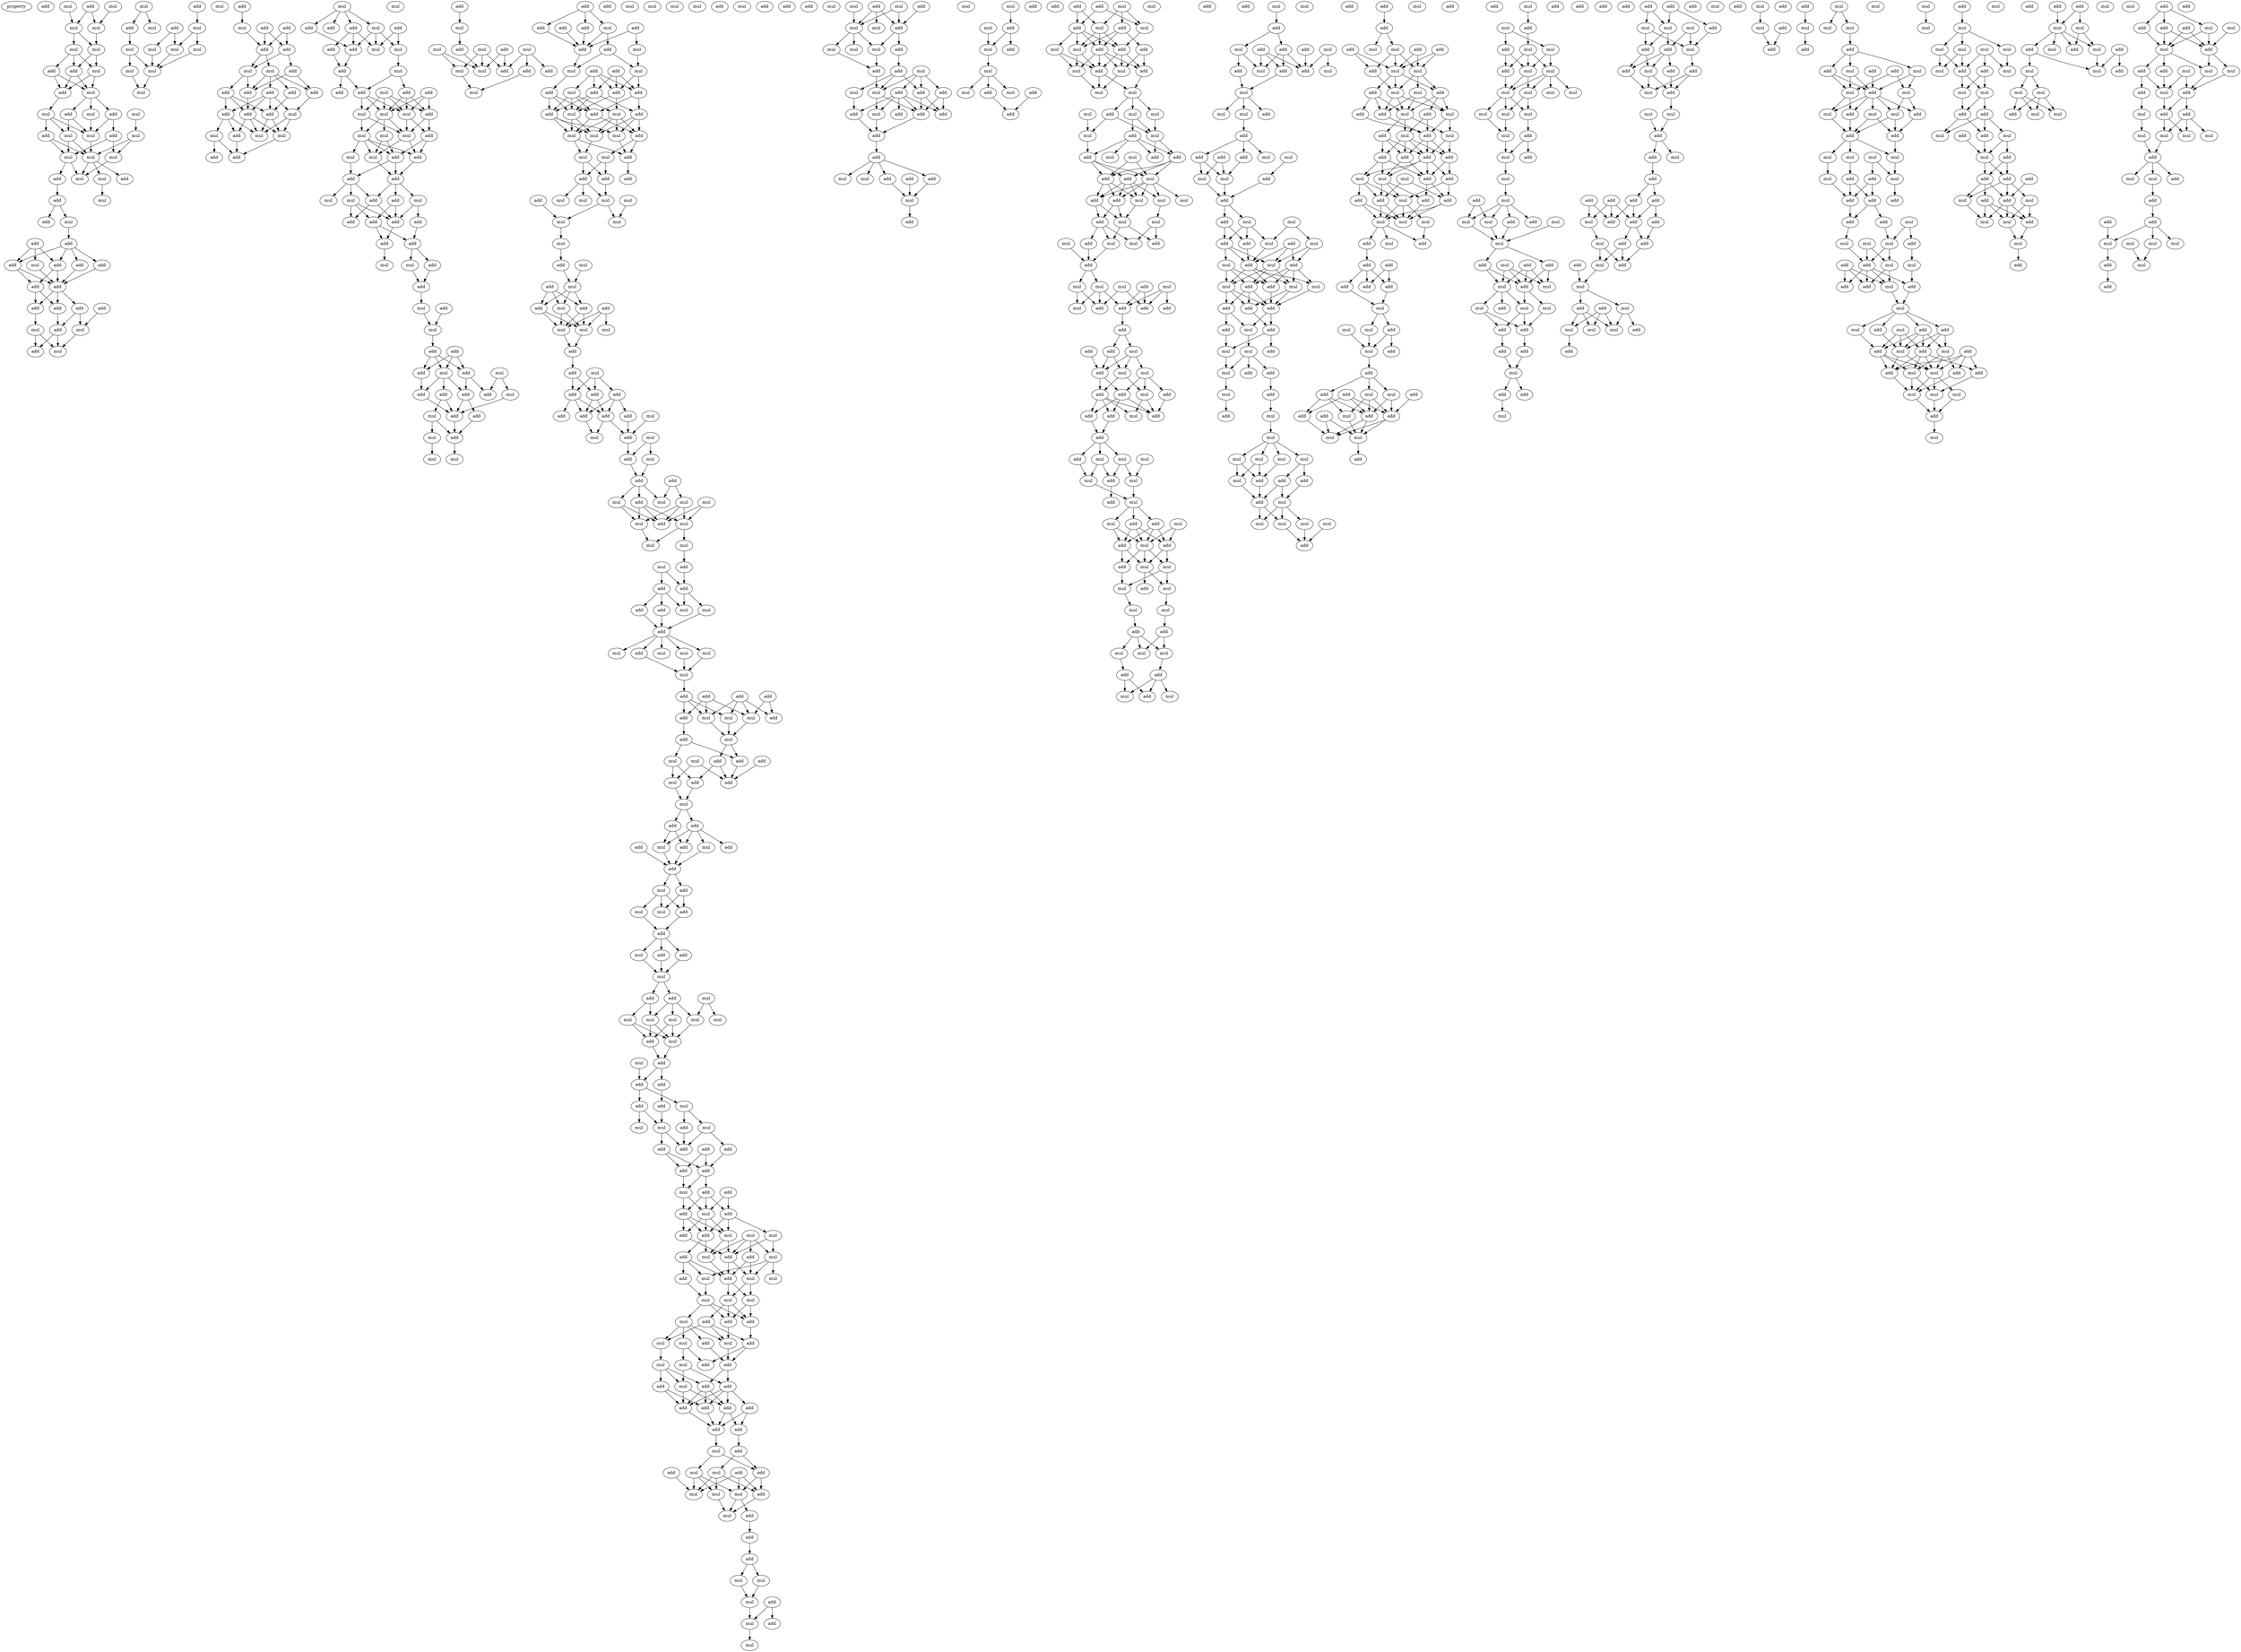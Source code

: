digraph {
    node [fontcolor=black]
    property [mul=2,lf=1.9]
    0 [ label = add ];
    1 [ label = mul ];
    2 [ label = add ];
    3 [ label = mul ];
    4 [ label = mul ];
    5 [ label = mul ];
    6 [ label = mul ];
    7 [ label = mul ];
    8 [ label = mul ];
    9 [ label = add ];
    10 [ label = add ];
    11 [ label = add ];
    12 [ label = mul ];
    13 [ label = mul ];
    14 [ label = add ];
    15 [ label = mul ];
    16 [ label = add ];
    17 [ label = mul ];
    18 [ label = mul ];
    19 [ label = add ];
    20 [ label = add ];
    21 [ label = mul ];
    22 [ label = mul ];
    23 [ label = mul ];
    24 [ label = mul ];
    25 [ label = mul ];
    26 [ label = mul ];
    27 [ label = add ];
    28 [ label = mul ];
    29 [ label = add ];
    30 [ label = mul ];
    31 [ label = add ];
    32 [ label = add ];
    33 [ label = mul ];
    34 [ label = add ];
    35 [ label = add ];
    36 [ label = add ];
    37 [ label = add ];
    38 [ label = add ];
    39 [ label = add ];
    40 [ label = mul ];
    41 [ label = add ];
    42 [ label = add ];
    43 [ label = add ];
    44 [ label = add ];
    45 [ label = add ];
    46 [ label = add ];
    47 [ label = mul ];
    48 [ label = add ];
    49 [ label = mul ];
    50 [ label = add ];
    51 [ label = mul ];
    52 [ label = mul ];
    53 [ label = add ];
    54 [ label = add ];
    55 [ label = mul ];
    56 [ label = mul ];
    57 [ label = add ];
    58 [ label = mul ];
    59 [ label = mul ];
    60 [ label = mul ];
    61 [ label = mul ];
    62 [ label = mul ];
    63 [ label = mul ];
    64 [ label = mul ];
    65 [ label = mul ];
    66 [ label = add ];
    67 [ label = add ];
    68 [ label = add ];
    69 [ label = mul ];
    70 [ label = add ];
    71 [ label = add ];
    72 [ label = mul ];
    73 [ label = mul ];
    74 [ label = add ];
    75 [ label = add ];
    76 [ label = add ];
    77 [ label = add ];
    78 [ label = add ];
    79 [ label = add ];
    80 [ label = add ];
    81 [ label = add ];
    82 [ label = add ];
    83 [ label = mul ];
    84 [ label = mul ];
    85 [ label = mul ];
    86 [ label = add ];
    87 [ label = mul ];
    88 [ label = add ];
    89 [ label = add ];
    90 [ label = mul ];
    91 [ label = add ];
    92 [ label = mul ];
    93 [ label = add ];
    94 [ label = add ];
    95 [ label = add ];
    96 [ label = add ];
    97 [ label = mul ];
    98 [ label = mul ];
    99 [ label = add ];
    100 [ label = add ];
    101 [ label = mul ];
    102 [ label = add ];
    103 [ label = add ];
    104 [ label = mul ];
    105 [ label = add ];
    106 [ label = add ];
    107 [ label = mul ];
    108 [ label = mul ];
    109 [ label = add ];
    110 [ label = mul ];
    111 [ label = mul ];
    112 [ label = add ];
    113 [ label = mul ];
    114 [ label = mul ];
    115 [ label = add ];
    116 [ label = mul ];
    117 [ label = add ];
    118 [ label = mul ];
    119 [ label = add ];
    120 [ label = add ];
    121 [ label = add ];
    122 [ label = add ];
    123 [ label = mul ];
    124 [ label = mul ];
    125 [ label = mul ];
    126 [ label = add ];
    127 [ label = add ];
    128 [ label = add ];
    129 [ label = add ];
    130 [ label = add ];
    131 [ label = add ];
    132 [ label = mul ];
    133 [ label = mul ];
    134 [ label = add ];
    135 [ label = add ];
    136 [ label = mul ];
    137 [ label = add ];
    138 [ label = mul ];
    139 [ label = mul ];
    140 [ label = add ];
    141 [ label = add ];
    142 [ label = mul ];
    143 [ label = mul ];
    144 [ label = add ];
    145 [ label = add ];
    146 [ label = mul ];
    147 [ label = add ];
    148 [ label = add ];
    149 [ label = add ];
    150 [ label = add ];
    151 [ label = add ];
    152 [ label = add ];
    153 [ label = mul ];
    154 [ label = add ];
    155 [ label = mul ];
    156 [ label = mul ];
    157 [ label = mul ];
    158 [ label = add ];
    159 [ label = mul ];
    160 [ label = mul ];
    161 [ label = mul ];
    162 [ label = add ];
    163 [ label = mul ];
    164 [ label = add ];
    165 [ label = add ];
    166 [ label = add ];
    167 [ label = add ];
    168 [ label = mul ];
    169 [ label = mul ];
    170 [ label = mul ];
    171 [ label = add ];
    172 [ label = add ];
    173 [ label = mul ];
    174 [ label = add ];
    175 [ label = add ];
    176 [ label = add ];
    177 [ label = add ];
    178 [ label = add ];
    179 [ label = mul ];
    180 [ label = add ];
    181 [ label = mul ];
    182 [ label = add ];
    183 [ label = mul ];
    184 [ label = mul ];
    185 [ label = add ];
    186 [ label = add ];
    187 [ label = add ];
    188 [ label = add ];
    189 [ label = add ];
    190 [ label = add ];
    191 [ label = mul ];
    192 [ label = mul ];
    193 [ label = add ];
    194 [ label = mul ];
    195 [ label = mul ];
    196 [ label = add ];
    197 [ label = mul ];
    198 [ label = add ];
    199 [ label = mul ];
    200 [ label = mul ];
    201 [ label = add ];
    202 [ label = add ];
    203 [ label = add ];
    204 [ label = mul ];
    205 [ label = mul ];
    206 [ label = add ];
    207 [ label = mul ];
    208 [ label = mul ];
    209 [ label = mul ];
    210 [ label = mul ];
    211 [ label = mul ];
    212 [ label = mul ];
    213 [ label = add ];
    214 [ label = add ];
    215 [ label = mul ];
    216 [ label = add ];
    217 [ label = add ];
    218 [ label = mul ];
    219 [ label = add ];
    220 [ label = mul ];
    221 [ label = mul ];
    222 [ label = mul ];
    223 [ label = add ];
    224 [ label = mul ];
    225 [ label = add ];
    226 [ label = add ];
    227 [ label = add ];
    228 [ label = add ];
    229 [ label = add ];
    230 [ label = mul ];
    231 [ label = add ];
    232 [ label = add ];
    233 [ label = add ];
    234 [ label = add ];
    235 [ label = mul ];
    236 [ label = add ];
    237 [ label = mul ];
    238 [ label = add ];
    239 [ label = mul ];
    240 [ label = add ];
    241 [ label = add ];
    242 [ label = add ];
    243 [ label = mul ];
    244 [ label = mul ];
    245 [ label = mul ];
    246 [ label = mul ];
    247 [ label = add ];
    248 [ label = mul ];
    249 [ label = mul ];
    250 [ label = mul ];
    251 [ label = mul ];
    252 [ label = add ];
    253 [ label = mul ];
    254 [ label = add ];
    255 [ label = add ];
    256 [ label = mul ];
    257 [ label = add ];
    258 [ label = mul ];
    259 [ label = mul ];
    260 [ label = add ];
    261 [ label = add ];
    262 [ label = mul ];
    263 [ label = add ];
    264 [ label = mul ];
    265 [ label = mul ];
    266 [ label = mul ];
    267 [ label = mul ];
    268 [ label = add ];
    269 [ label = add ];
    270 [ label = add ];
    271 [ label = add ];
    272 [ label = add ];
    273 [ label = add ];
    274 [ label = mul ];
    275 [ label = mul ];
    276 [ label = mul ];
    277 [ label = mul ];
    278 [ label = add ];
    279 [ label = add ];
    280 [ label = add ];
    281 [ label = mul ];
    282 [ label = add ];
    283 [ label = mul ];
    284 [ label = add ];
    285 [ label = add ];
    286 [ label = mul ];
    287 [ label = mul ];
    288 [ label = add ];
    289 [ label = add ];
    290 [ label = add ];
    291 [ label = add ];
    292 [ label = mul ];
    293 [ label = add ];
    294 [ label = mul ];
    295 [ label = add ];
    296 [ label = mul ];
    297 [ label = add ];
    298 [ label = mul ];
    299 [ label = add ];
    300 [ label = mul ];
    301 [ label = mul ];
    302 [ label = add ];
    303 [ label = mul ];
    304 [ label = add ];
    305 [ label = add ];
    306 [ label = mul ];
    307 [ label = mul ];
    308 [ label = add ];
    309 [ label = add ];
    310 [ label = mul ];
    311 [ label = mul ];
    312 [ label = mul ];
    313 [ label = mul ];
    314 [ label = mul ];
    315 [ label = mul ];
    316 [ label = mul ];
    317 [ label = add ];
    318 [ label = mul ];
    319 [ label = add ];
    320 [ label = mul ];
    321 [ label = add ];
    322 [ label = add ];
    323 [ label = add ];
    324 [ label = mul ];
    325 [ label = add ];
    326 [ label = mul ];
    327 [ label = add ];
    328 [ label = mul ];
    329 [ label = mul ];
    330 [ label = add ];
    331 [ label = add ];
    332 [ label = add ];
    333 [ label = add ];
    334 [ label = add ];
    335 [ label = add ];
    336 [ label = mul ];
    337 [ label = add ];
    338 [ label = add ];
    339 [ label = add ];
    340 [ label = add ];
    341 [ label = mul ];
    342 [ label = mul ];
    343 [ label = mul ];
    344 [ label = add ];
    345 [ label = mul ];
    346 [ label = add ];
    347 [ label = add ];
    348 [ label = add ];
    349 [ label = add ];
    350 [ label = mul ];
    351 [ label = mul ];
    352 [ label = add ];
    353 [ label = mul ];
    354 [ label = add ];
    355 [ label = mul ];
    356 [ label = mul ];
    357 [ label = mul ];
    358 [ label = mul ];
    359 [ label = mul ];
    360 [ label = add ];
    361 [ label = mul ];
    362 [ label = add ];
    363 [ label = add ];
    364 [ label = add ];
    365 [ label = mul ];
    366 [ label = mul ];
    367 [ label = mul ];
    368 [ label = add ];
    369 [ label = mul ];
    370 [ label = add ];
    371 [ label = add ];
    372 [ label = mul ];
    373 [ label = add ];
    374 [ label = add ];
    375 [ label = add ];
    376 [ label = mul ];
    377 [ label = add ];
    378 [ label = add ];
    379 [ label = add ];
    380 [ label = add ];
    381 [ label = add ];
    382 [ label = add ];
    383 [ label = mul ];
    384 [ label = add ];
    385 [ label = add ];
    386 [ label = add ];
    387 [ label = mul ];
    388 [ label = add ];
    389 [ label = mul ];
    390 [ label = mul ];
    391 [ label = mul ];
    392 [ label = add ];
    393 [ label = mul ];
    394 [ label = mul ];
    395 [ label = add ];
    396 [ label = add ];
    397 [ label = add ];
    398 [ label = add ];
    399 [ label = mul ];
    400 [ label = mul ];
    401 [ label = mul ];
    402 [ label = add ];
    403 [ label = mul ];
    404 [ label = add ];
    405 [ label = add ];
    406 [ label = mul ];
    407 [ label = add ];
    408 [ label = mul ];
    409 [ label = add ];
    410 [ label = mul ];
    411 [ label = mul ];
    412 [ label = mul ];
    413 [ label = add ];
    414 [ label = mul ];
    415 [ label = add ];
    416 [ label = add ];
    417 [ label = mul ];
    418 [ label = mul ];
    419 [ label = mul ];
    420 [ label = add ];
    421 [ label = mul ];
    422 [ label = mul ];
    423 [ label = add ];
    424 [ label = add ];
    425 [ label = mul ];
    426 [ label = add ];
    427 [ label = add ];
    428 [ label = mul ];
    429 [ label = mul ];
    430 [ label = add ];
    431 [ label = mul ];
    432 [ label = add ];
    433 [ label = add ];
    434 [ label = add ];
    435 [ label = add ];
    436 [ label = add ];
    437 [ label = add ];
    438 [ label = mul ];
    439 [ label = add ];
    440 [ label = add ];
    441 [ label = mul ];
    442 [ label = add ];
    443 [ label = mul ];
    444 [ label = add ];
    445 [ label = mul ];
    446 [ label = add ];
    447 [ label = add ];
    448 [ label = mul ];
    449 [ label = mul ];
    450 [ label = add ];
    451 [ label = mul ];
    452 [ label = mul ];
    453 [ label = add ];
    454 [ label = add ];
    455 [ label = add ];
    456 [ label = mul ];
    457 [ label = add ];
    458 [ label = add ];
    459 [ label = mul ];
    460 [ label = add ];
    461 [ label = add ];
    462 [ label = mul ];
    463 [ label = mul ];
    464 [ label = add ];
    465 [ label = add ];
    466 [ label = add ];
    467 [ label = add ];
    468 [ label = mul ];
    469 [ label = mul ];
    470 [ label = add ];
    471 [ label = mul ];
    472 [ label = add ];
    473 [ label = mul ];
    474 [ label = mul ];
    475 [ label = mul ];
    476 [ label = mul ];
    477 [ label = mul ];
    478 [ label = mul ];
    479 [ label = add ];
    480 [ label = mul ];
    481 [ label = mul ];
    482 [ label = add ];
    483 [ label = mul ];
    484 [ label = add ];
    485 [ label = mul ];
    486 [ label = add ];
    487 [ label = mul ];
    488 [ label = add ];
    489 [ label = add ];
    490 [ label = mul ];
    491 [ label = add ];
    492 [ label = mul ];
    493 [ label = add ];
    494 [ label = mul ];
    495 [ label = mul ];
    496 [ label = add ];
    497 [ label = mul ];
    498 [ label = add ];
    499 [ label = mul ];
    500 [ label = add ];
    501 [ label = mul ];
    502 [ label = mul ];
    503 [ label = mul ];
    504 [ label = add ];
    505 [ label = add ];
    506 [ label = mul ];
    507 [ label = mul ];
    508 [ label = mul ];
    509 [ label = add ];
    510 [ label = mul ];
    511 [ label = mul ];
    512 [ label = add ];
    513 [ label = add ];
    514 [ label = add ];
    515 [ label = add ];
    516 [ label = add ];
    517 [ label = add ];
    518 [ label = mul ];
    519 [ label = add ];
    520 [ label = add ];
    521 [ label = mul ];
    522 [ label = mul ];
    523 [ label = mul ];
    524 [ label = add ];
    525 [ label = add ];
    526 [ label = add ];
    527 [ label = mul ];
    528 [ label = add ];
    529 [ label = add ];
    530 [ label = add ];
    531 [ label = add ];
    532 [ label = mul ];
    533 [ label = add ];
    534 [ label = mul ];
    535 [ label = mul ];
    536 [ label = add ];
    537 [ label = mul ];
    538 [ label = mul ];
    539 [ label = add ];
    540 [ label = mul ];
    541 [ label = add ];
    542 [ label = add ];
    543 [ label = add ];
    544 [ label = mul ];
    545 [ label = mul ];
    546 [ label = mul ];
    547 [ label = add ];
    548 [ label = add ];
    549 [ label = add ];
    550 [ label = add ];
    551 [ label = mul ];
    552 [ label = mul ];
    553 [ label = mul ];
    554 [ label = mul ];
    555 [ label = add ];
    556 [ label = mul ];
    557 [ label = mul ];
    558 [ label = add ];
    559 [ label = add ];
    560 [ label = mul ];
    561 [ label = mul ];
    562 [ label = mul ];
    563 [ label = add ];
    564 [ label = add ];
    565 [ label = mul ];
    566 [ label = mul ];
    567 [ label = mul ];
    568 [ label = add ];
    569 [ label = add ];
    570 [ label = add ];
    571 [ label = add ];
    572 [ label = add ];
    573 [ label = mul ];
    574 [ label = mul ];
    575 [ label = add ];
    576 [ label = mul ];
    577 [ label = add ];
    578 [ label = add ];
    579 [ label = mul ];
    580 [ label = mul ];
    581 [ label = mul ];
    582 [ label = mul ];
    583 [ label = mul ];
    584 [ label = add ];
    585 [ label = add ];
    586 [ label = mul ];
    587 [ label = add ];
    588 [ label = mul ];
    589 [ label = add ];
    590 [ label = add ];
    591 [ label = mul ];
    592 [ label = mul ];
    593 [ label = add ];
    594 [ label = add ];
    595 [ label = mul ];
    596 [ label = mul ];
    597 [ label = add ];
    598 [ label = mul ];
    599 [ label = add ];
    600 [ label = mul ];
    601 [ label = add ];
    602 [ label = add ];
    603 [ label = add ];
    604 [ label = mul ];
    605 [ label = mul ];
    606 [ label = add ];
    607 [ label = mul ];
    608 [ label = add ];
    609 [ label = mul ];
    610 [ label = mul ];
    611 [ label = add ];
    612 [ label = add ];
    613 [ label = add ];
    614 [ label = add ];
    615 [ label = mul ];
    616 [ label = add ];
    617 [ label = add ];
    618 [ label = mul ];
    619 [ label = mul ];
    620 [ label = add ];
    621 [ label = mul ];
    622 [ label = add ];
    623 [ label = add ];
    624 [ label = add ];
    625 [ label = mul ];
    626 [ label = add ];
    627 [ label = mul ];
    628 [ label = add ];
    629 [ label = mul ];
    630 [ label = mul ];
    631 [ label = mul ];
    632 [ label = mul ];
    633 [ label = mul ];
    634 [ label = add ];
    635 [ label = mul ];
    636 [ label = add ];
    637 [ label = add ];
    638 [ label = add ];
    639 [ label = mul ];
    640 [ label = mul ];
    641 [ label = mul ];
    642 [ label = mul ];
    643 [ label = mul ];
    644 [ label = add ];
    645 [ label = add ];
    646 [ label = add ];
    647 [ label = add ];
    648 [ label = add ];
    649 [ label = mul ];
    650 [ label = mul ];
    651 [ label = add ];
    652 [ label = mul ];
    653 [ label = mul ];
    654 [ label = add ];
    655 [ label = add ];
    656 [ label = mul ];
    657 [ label = mul ];
    658 [ label = add ];
    659 [ label = add ];
    660 [ label = add ];
    661 [ label = mul ];
    662 [ label = add ];
    663 [ label = mul ];
    664 [ label = mul ];
    665 [ label = add ];
    666 [ label = add ];
    667 [ label = mul ];
    668 [ label = add ];
    669 [ label = add ];
    670 [ label = add ];
    671 [ label = add ];
    672 [ label = mul ];
    673 [ label = add ];
    674 [ label = add ];
    675 [ label = mul ];
    676 [ label = mul ];
    677 [ label = mul ];
    678 [ label = add ];
    679 [ label = add ];
    680 [ label = add ];
    681 [ label = add ];
    682 [ label = mul ];
    683 [ label = mul ];
    684 [ label = mul ];
    685 [ label = add ];
    686 [ label = mul ];
    687 [ label = add ];
    688 [ label = add ];
    689 [ label = add ];
    690 [ label = mul ];
    691 [ label = add ];
    692 [ label = add ];
    693 [ label = add ];
    694 [ label = mul ];
    695 [ label = add ];
    696 [ label = mul ];
    697 [ label = mul ];
    698 [ label = add ];
    699 [ label = add ];
    700 [ label = mul ];
    701 [ label = add ];
    702 [ label = add ];
    703 [ label = add ];
    704 [ label = add ];
    705 [ label = mul ];
    706 [ label = mul ];
    707 [ label = add ];
    708 [ label = add ];
    709 [ label = add ];
    710 [ label = mul ];
    711 [ label = add ];
    712 [ label = add ];
    713 [ label = mul ];
    714 [ label = mul ];
    715 [ label = add ];
    716 [ label = mul ];
    717 [ label = mul ];
    718 [ label = add ];
    719 [ label = mul ];
    720 [ label = mul ];
    721 [ label = add ];
    722 [ label = mul ];
    723 [ label = mul ];
    724 [ label = add ];
    725 [ label = mul ];
    726 [ label = mul ];
    727 [ label = mul ];
    728 [ label = mul ];
    729 [ label = mul ];
    730 [ label = mul ];
    731 [ label = mul ];
    732 [ label = add ];
    733 [ label = mul ];
    734 [ label = add ];
    735 [ label = add ];
    736 [ label = mul ];
    737 [ label = mul ];
    738 [ label = add ];
    739 [ label = mul ];
    740 [ label = mul ];
    741 [ label = add ];
    742 [ label = mul ];
    743 [ label = mul ];
    744 [ label = add ];
    745 [ label = mul ];
    746 [ label = add ];
    747 [ label = add ];
    748 [ label = add ];
    749 [ label = mul ];
    750 [ label = mul ];
    751 [ label = add ];
    752 [ label = mul ];
    753 [ label = mul ];
    754 [ label = add ];
    755 [ label = mul ];
    756 [ label = mul ];
    757 [ label = add ];
    758 [ label = add ];
    759 [ label = add ];
    760 [ label = add ];
    761 [ label = mul ];
    762 [ label = add ];
    763 [ label = add ];
    764 [ label = add ];
    765 [ label = add ];
    766 [ label = add ];
    767 [ label = mul ];
    768 [ label = add ];
    769 [ label = add ];
    770 [ label = mul ];
    771 [ label = mul ];
    772 [ label = add ];
    773 [ label = mul ];
    774 [ label = add ];
    775 [ label = mul ];
    776 [ label = add ];
    777 [ label = add ];
    778 [ label = add ];
    779 [ label = mul ];
    780 [ label = add ];
    781 [ label = add ];
    782 [ label = mul ];
    783 [ label = add ];
    784 [ label = mul ];
    785 [ label = mul ];
    786 [ label = add ];
    787 [ label = mul ];
    788 [ label = add ];
    789 [ label = mul ];
    790 [ label = add ];
    791 [ label = add ];
    792 [ label = add ];
    793 [ label = add ];
    794 [ label = add ];
    795 [ label = add ];
    796 [ label = mul ];
    797 [ label = add ];
    798 [ label = add ];
    799 [ label = add ];
    800 [ label = add ];
    801 [ label = mul ];
    802 [ label = add ];
    803 [ label = add ];
    804 [ label = mul ];
    805 [ label = mul ];
    806 [ label = add ];
    807 [ label = mul ];
    808 [ label = add ];
    809 [ label = add ];
    810 [ label = mul ];
    811 [ label = mul ];
    812 [ label = mul ];
    813 [ label = add ];
    814 [ label = add ];
    815 [ label = mul ];
    816 [ label = mul ];
    817 [ label = add ];
    818 [ label = add ];
    819 [ label = add ];
    820 [ label = add ];
    821 [ label = mul ];
    822 [ label = mul ];
    823 [ label = mul ];
    824 [ label = mul ];
    825 [ label = add ];
    826 [ label = mul ];
    827 [ label = add ];
    828 [ label = add ];
    829 [ label = add ];
    830 [ label = add ];
    831 [ label = mul ];
    832 [ label = mul ];
    833 [ label = add ];
    834 [ label = mul ];
    835 [ label = mul ];
    836 [ label = mul ];
    837 [ label = add ];
    838 [ label = mul ];
    839 [ label = add ];
    840 [ label = mul ];
    841 [ label = add ];
    842 [ label = add ];
    843 [ label = mul ];
    844 [ label = mul ];
    845 [ label = mul ];
    846 [ label = mul ];
    847 [ label = add ];
    848 [ label = mul ];
    849 [ label = add ];
    850 [ label = mul ];
    851 [ label = add ];
    852 [ label = add ];
    853 [ label = add ];
    854 [ label = add ];
    855 [ label = add ];
    856 [ label = mul ];
    857 [ label = mul ];
    858 [ label = mul ];
    859 [ label = add ];
    860 [ label = mul ];
    861 [ label = add ];
    862 [ label = add ];
    863 [ label = mul ];
    864 [ label = mul ];
    865 [ label = add ];
    866 [ label = add ];
    867 [ label = mul ];
    868 [ label = add ];
    869 [ label = mul ];
    870 [ label = mul ];
    871 [ label = add ];
    872 [ label = add ];
    873 [ label = add ];
    874 [ label = mul ];
    875 [ label = add ];
    876 [ label = mul ];
    877 [ label = mul ];
    878 [ label = add ];
    879 [ label = add ];
    880 [ label = add ];
    881 [ label = mul ];
    882 [ label = mul ];
    883 [ label = add ];
    884 [ label = add ];
    885 [ label = mul ];
    886 [ label = mul ];
    887 [ label = mul ];
    888 [ label = add ];
    889 [ label = mul ];
    890 [ label = mul ];
    891 [ label = add ];
    892 [ label = mul ];
    893 [ label = mul ];
    894 [ label = mul ];
    895 [ label = mul ];
    896 [ label = mul ];
    897 [ label = mul ];
    898 [ label = mul ];
    899 [ label = add ];
    900 [ label = mul ];
    901 [ label = mul ];
    902 [ label = add ];
    903 [ label = mul ];
    904 [ label = mul ];
    905 [ label = add ];
    906 [ label = add ];
    907 [ label = add ];
    908 [ label = add ];
    909 [ label = mul ];
    910 [ label = add ];
    911 [ label = mul ];
    912 [ label = mul ];
    913 [ label = add ];
    914 [ label = add ];
    915 [ label = add ];
    916 [ label = add ];
    917 [ label = mul ];
    918 [ label = add ];
    919 [ label = add ];
    920 [ label = mul ];
    921 [ label = add ];
    922 [ label = mul ];
    923 [ label = mul ];
    924 [ label = mul ];
    925 [ label = add ];
    926 [ label = add ];
    927 [ label = add ];
    928 [ label = mul ];
    929 [ label = mul ];
    930 [ label = add ];
    931 [ label = add ];
    932 [ label = add ];
    933 [ label = mul ];
    934 [ label = mul ];
    935 [ label = mul ];
    936 [ label = add ];
    937 [ label = mul ];
    938 [ label = mul ];
    939 [ label = mul ];
    940 [ label = mul ];
    941 [ label = mul ];
    942 [ label = add ];
    943 [ label = mul ];
    944 [ label = mul ];
    945 [ label = add ];
    946 [ label = mul ];
    947 [ label = mul ];
    948 [ label = add ];
    949 [ label = add ];
    950 [ label = add ];
    951 [ label = add ];
    952 [ label = mul ];
    953 [ label = mul ];
    954 [ label = mul ];
    955 [ label = add ];
    956 [ label = mul ];
    957 [ label = add ];
    958 [ label = mul ];
    959 [ label = add ];
    960 [ label = add ];
    961 [ label = add ];
    962 [ label = mul ];
    963 [ label = add ];
    964 [ label = mul ];
    965 [ label = mul ];
    966 [ label = mul ];
    967 [ label = mul ];
    968 [ label = add ];
    969 [ label = mul ];
    970 [ label = mul ];
    971 [ label = add ];
    972 [ label = add ];
    973 [ label = add ];
    974 [ label = add ];
    975 [ label = mul ];
    976 [ label = mul ];
    977 [ label = mul ];
    978 [ label = mul ];
    979 [ label = mul ];
    980 [ label = add ];
    981 [ label = add ];
    982 [ label = add ];
    1 -> 5 [ name = 0 ];
    2 -> 4 [ name = 1 ];
    2 -> 5 [ name = 2 ];
    3 -> 4 [ name = 3 ];
    4 -> 6 [ name = 4 ];
    4 -> 7 [ name = 5 ];
    5 -> 7 [ name = 6 ];
    6 -> 8 [ name = 7 ];
    6 -> 9 [ name = 8 ];
    6 -> 10 [ name = 9 ];
    7 -> 8 [ name = 10 ];
    7 -> 9 [ name = 11 ];
    8 -> 11 [ name = 12 ];
    8 -> 12 [ name = 13 ];
    9 -> 11 [ name = 14 ];
    9 -> 12 [ name = 15 ];
    10 -> 11 [ name = 16 ];
    10 -> 12 [ name = 17 ];
    11 -> 15 [ name = 18 ];
    12 -> 13 [ name = 19 ];
    12 -> 14 [ name = 20 ];
    12 -> 16 [ name = 21 ];
    13 -> 22 [ name = 22 ];
    14 -> 21 [ name = 23 ];
    14 -> 22 [ name = 24 ];
    15 -> 19 [ name = 25 ];
    15 -> 21 [ name = 26 ];
    15 -> 22 [ name = 27 ];
    16 -> 20 [ name = 28 ];
    16 -> 22 [ name = 29 ];
    17 -> 18 [ name = 30 ];
    18 -> 23 [ name = 31 ];
    18 -> 25 [ name = 32 ];
    19 -> 24 [ name = 33 ];
    19 -> 25 [ name = 34 ];
    20 -> 23 [ name = 35 ];
    20 -> 24 [ name = 36 ];
    21 -> 24 [ name = 37 ];
    21 -> 25 [ name = 38 ];
    22 -> 25 [ name = 39 ];
    23 -> 28 [ name = 40 ];
    24 -> 27 [ name = 41 ];
    24 -> 28 [ name = 42 ];
    25 -> 26 [ name = 43 ];
    25 -> 28 [ name = 44 ];
    25 -> 29 [ name = 45 ];
    26 -> 30 [ name = 46 ];
    27 -> 31 [ name = 47 ];
    31 -> 32 [ name = 48 ];
    31 -> 33 [ name = 49 ];
    33 -> 35 [ name = 50 ];
    34 -> 36 [ name = 51 ];
    34 -> 38 [ name = 52 ];
    34 -> 40 [ name = 53 ];
    35 -> 36 [ name = 54 ];
    35 -> 37 [ name = 55 ];
    35 -> 38 [ name = 56 ];
    35 -> 39 [ name = 57 ];
    36 -> 41 [ name = 58 ];
    36 -> 42 [ name = 59 ];
    37 -> 42 [ name = 60 ];
    38 -> 41 [ name = 61 ];
    38 -> 42 [ name = 62 ];
    39 -> 42 [ name = 63 ];
    40 -> 42 [ name = 64 ];
    41 -> 43 [ name = 65 ];
    41 -> 44 [ name = 66 ];
    42 -> 43 [ name = 67 ];
    42 -> 44 [ name = 68 ];
    42 -> 46 [ name = 69 ];
    43 -> 49 [ name = 70 ];
    44 -> 48 [ name = 71 ];
    45 -> 47 [ name = 72 ];
    46 -> 47 [ name = 73 ];
    46 -> 48 [ name = 74 ];
    47 -> 51 [ name = 75 ];
    48 -> 50 [ name = 76 ];
    48 -> 51 [ name = 77 ];
    49 -> 50 [ name = 78 ];
    49 -> 51 [ name = 79 ];
    52 -> 54 [ name = 80 ];
    52 -> 55 [ name = 81 ];
    53 -> 56 [ name = 82 ];
    54 -> 59 [ name = 83 ];
    56 -> 60 [ name = 84 ];
    56 -> 61 [ name = 85 ];
    57 -> 58 [ name = 86 ];
    57 -> 61 [ name = 87 ];
    58 -> 62 [ name = 88 ];
    59 -> 62 [ name = 89 ];
    59 -> 63 [ name = 90 ];
    60 -> 62 [ name = 91 ];
    61 -> 62 [ name = 92 ];
    62 -> 64 [ name = 93 ];
    63 -> 64 [ name = 94 ];
    66 -> 69 [ name = 95 ];
    67 -> 70 [ name = 96 ];
    67 -> 71 [ name = 97 ];
    68 -> 70 [ name = 98 ];
    68 -> 71 [ name = 99 ];
    69 -> 70 [ name = 100 ];
    70 -> 72 [ name = 101 ];
    70 -> 73 [ name = 102 ];
    71 -> 72 [ name = 103 ];
    71 -> 74 [ name = 104 ];
    72 -> 75 [ name = 105 ];
    72 -> 77 [ name = 106 ];
    73 -> 75 [ name = 107 ];
    73 -> 76 [ name = 108 ];
    73 -> 78 [ name = 109 ];
    73 -> 79 [ name = 110 ];
    74 -> 75 [ name = 111 ];
    74 -> 76 [ name = 112 ];
    75 -> 81 [ name = 113 ];
    76 -> 83 [ name = 114 ];
    77 -> 80 [ name = 115 ];
    77 -> 81 [ name = 116 ];
    77 -> 82 [ name = 117 ];
    78 -> 80 [ name = 118 ];
    78 -> 81 [ name = 119 ];
    78 -> 82 [ name = 120 ];
    78 -> 83 [ name = 121 ];
    79 -> 82 [ name = 122 ];
    80 -> 84 [ name = 123 ];
    80 -> 86 [ name = 124 ];
    80 -> 87 [ name = 125 ];
    81 -> 85 [ name = 126 ];
    81 -> 86 [ name = 127 ];
    81 -> 87 [ name = 128 ];
    82 -> 85 [ name = 129 ];
    82 -> 87 [ name = 130 ];
    83 -> 85 [ name = 131 ];
    83 -> 87 [ name = 132 ];
    84 -> 88 [ name = 133 ];
    84 -> 89 [ name = 134 ];
    85 -> 89 [ name = 135 ];
    86 -> 89 [ name = 136 ];
    90 -> 91 [ name = 137 ];
    90 -> 92 [ name = 138 ];
    90 -> 94 [ name = 139 ];
    90 -> 95 [ name = 140 ];
    91 -> 99 [ name = 141 ];
    92 -> 97 [ name = 142 ];
    92 -> 98 [ name = 143 ];
    92 -> 99 [ name = 144 ];
    93 -> 97 [ name = 145 ];
    93 -> 98 [ name = 146 ];
    94 -> 96 [ name = 147 ];
    94 -> 98 [ name = 148 ];
    94 -> 99 [ name = 149 ];
    96 -> 100 [ name = 150 ];
    97 -> 101 [ name = 151 ];
    99 -> 100 [ name = 152 ];
    100 -> 105 [ name = 153 ];
    100 -> 106 [ name = 154 ];
    101 -> 103 [ name = 155 ];
    101 -> 106 [ name = 156 ];
    102 -> 108 [ name = 157 ];
    102 -> 109 [ name = 158 ];
    102 -> 110 [ name = 159 ];
    103 -> 108 [ name = 160 ];
    103 -> 109 [ name = 161 ];
    103 -> 110 [ name = 162 ];
    104 -> 107 [ name = 163 ];
    104 -> 108 [ name = 164 ];
    104 -> 109 [ name = 165 ];
    104 -> 110 [ name = 166 ];
    106 -> 107 [ name = 167 ];
    106 -> 108 [ name = 168 ];
    106 -> 110 [ name = 169 ];
    107 -> 113 [ name = 170 ];
    107 -> 114 [ name = 171 ];
    108 -> 112 [ name = 172 ];
    108 -> 113 [ name = 173 ];
    109 -> 112 [ name = 174 ];
    109 -> 113 [ name = 175 ];
    110 -> 111 [ name = 176 ];
    110 -> 113 [ name = 177 ];
    110 -> 114 [ name = 178 ];
    111 -> 117 [ name = 179 ];
    111 -> 118 [ name = 180 ];
    112 -> 115 [ name = 181 ];
    112 -> 117 [ name = 182 ];
    113 -> 115 [ name = 183 ];
    113 -> 118 [ name = 184 ];
    114 -> 115 [ name = 185 ];
    114 -> 116 [ name = 186 ];
    114 -> 117 [ name = 187 ];
    114 -> 118 [ name = 188 ];
    115 -> 120 [ name = 189 ];
    116 -> 119 [ name = 190 ];
    117 -> 119 [ name = 191 ];
    117 -> 120 [ name = 192 ];
    118 -> 120 [ name = 193 ];
    119 -> 122 [ name = 194 ];
    119 -> 123 [ name = 195 ];
    119 -> 124 [ name = 196 ];
    120 -> 121 [ name = 197 ];
    120 -> 122 [ name = 198 ];
    120 -> 125 [ name = 199 ];
    121 -> 126 [ name = 200 ];
    121 -> 128 [ name = 201 ];
    122 -> 126 [ name = 202 ];
    122 -> 127 [ name = 203 ];
    123 -> 126 [ name = 204 ];
    123 -> 127 [ name = 205 ];
    123 -> 128 [ name = 206 ];
    125 -> 126 [ name = 207 ];
    125 -> 129 [ name = 208 ];
    126 -> 131 [ name = 209 ];
    128 -> 130 [ name = 210 ];
    128 -> 131 [ name = 211 ];
    129 -> 130 [ name = 212 ];
    130 -> 132 [ name = 213 ];
    130 -> 134 [ name = 214 ];
    131 -> 133 [ name = 215 ];
    132 -> 135 [ name = 216 ];
    134 -> 135 [ name = 217 ];
    135 -> 136 [ name = 218 ];
    136 -> 139 [ name = 219 ];
    137 -> 139 [ name = 220 ];
    139 -> 140 [ name = 221 ];
    140 -> 143 [ name = 222 ];
    140 -> 144 [ name = 223 ];
    140 -> 145 [ name = 224 ];
    141 -> 143 [ name = 225 ];
    141 -> 144 [ name = 226 ];
    141 -> 145 [ name = 227 ];
    142 -> 146 [ name = 228 ];
    142 -> 150 [ name = 229 ];
    143 -> 147 [ name = 230 ];
    143 -> 148 [ name = 231 ];
    143 -> 149 [ name = 232 ];
    144 -> 148 [ name = 233 ];
    145 -> 149 [ name = 234 ];
    145 -> 150 [ name = 235 ];
    146 -> 151 [ name = 236 ];
    147 -> 151 [ name = 237 ];
    147 -> 153 [ name = 238 ];
    148 -> 151 [ name = 239 ];
    149 -> 151 [ name = 240 ];
    149 -> 152 [ name = 241 ];
    151 -> 154 [ name = 242 ];
    152 -> 154 [ name = 243 ];
    153 -> 154 [ name = 244 ];
    153 -> 155 [ name = 245 ];
    154 -> 157 [ name = 246 ];
    155 -> 156 [ name = 247 ];
    158 -> 159 [ name = 248 ];
    159 -> 162 [ name = 249 ];
    160 -> 165 [ name = 250 ];
    160 -> 166 [ name = 251 ];
    160 -> 167 [ name = 252 ];
    161 -> 166 [ name = 253 ];
    161 -> 168 [ name = 254 ];
    161 -> 169 [ name = 255 ];
    162 -> 169 [ name = 256 ];
    163 -> 168 [ name = 257 ];
    163 -> 169 [ name = 258 ];
    164 -> 166 [ name = 259 ];
    164 -> 169 [ name = 260 ];
    167 -> 170 [ name = 261 ];
    168 -> 170 [ name = 262 ];
    171 -> 173 [ name = 263 ];
    171 -> 174 [ name = 264 ];
    171 -> 176 [ name = 265 ];
    172 -> 178 [ name = 266 ];
    173 -> 177 [ name = 267 ];
    173 -> 178 [ name = 268 ];
    174 -> 178 [ name = 269 ];
    175 -> 178 [ name = 270 ];
    175 -> 179 [ name = 271 ];
    176 -> 178 [ name = 272 ];
    177 -> 181 [ name = 273 ];
    177 -> 183 [ name = 274 ];
    178 -> 183 [ name = 275 ];
    179 -> 181 [ name = 276 ];
    180 -> 186 [ name = 277 ];
    180 -> 187 [ name = 278 ];
    180 -> 188 [ name = 279 ];
    181 -> 186 [ name = 280 ];
    181 -> 187 [ name = 281 ];
    182 -> 184 [ name = 282 ];
    182 -> 186 [ name = 283 ];
    182 -> 187 [ name = 284 ];
    182 -> 188 [ name = 285 ];
    183 -> 185 [ name = 286 ];
    184 -> 189 [ name = 287 ];
    184 -> 191 [ name = 288 ];
    184 -> 192 [ name = 289 ];
    184 -> 193 [ name = 290 ];
    185 -> 189 [ name = 291 ];
    185 -> 191 [ name = 292 ];
    185 -> 193 [ name = 293 ];
    186 -> 189 [ name = 294 ];
    186 -> 190 [ name = 295 ];
    187 -> 191 [ name = 296 ];
    187 -> 192 [ name = 297 ];
    188 -> 190 [ name = 298 ];
    188 -> 191 [ name = 299 ];
    188 -> 193 [ name = 300 ];
    189 -> 196 [ name = 301 ];
    189 -> 197 [ name = 302 ];
    190 -> 194 [ name = 303 ];
    190 -> 195 [ name = 304 ];
    190 -> 196 [ name = 305 ];
    191 -> 194 [ name = 306 ];
    191 -> 197 [ name = 307 ];
    192 -> 194 [ name = 308 ];
    192 -> 195 [ name = 309 ];
    192 -> 196 [ name = 310 ];
    192 -> 197 [ name = 311 ];
    193 -> 194 [ name = 312 ];
    193 -> 195 [ name = 313 ];
    193 -> 197 [ name = 314 ];
    194 -> 199 [ name = 315 ];
    195 -> 198 [ name = 316 ];
    196 -> 198 [ name = 317 ];
    196 -> 200 [ name = 318 ];
    197 -> 198 [ name = 319 ];
    197 -> 199 [ name = 320 ];
    198 -> 203 [ name = 321 ];
    199 -> 201 [ name = 322 ];
    199 -> 202 [ name = 323 ];
    200 -> 201 [ name = 324 ];
    200 -> 202 [ name = 325 ];
    201 -> 205 [ name = 326 ];
    201 -> 207 [ name = 327 ];
    201 -> 208 [ name = 328 ];
    202 -> 205 [ name = 329 ];
    204 -> 210 [ name = 330 ];
    205 -> 209 [ name = 331 ];
    205 -> 210 [ name = 332 ];
    206 -> 209 [ name = 333 ];
    209 -> 211 [ name = 334 ];
    211 -> 213 [ name = 335 ];
    212 -> 215 [ name = 336 ];
    213 -> 215 [ name = 337 ];
    214 -> 216 [ name = 338 ];
    214 -> 218 [ name = 339 ];
    214 -> 219 [ name = 340 ];
    215 -> 216 [ name = 341 ];
    215 -> 218 [ name = 342 ];
    215 -> 219 [ name = 343 ];
    216 -> 220 [ name = 344 ];
    216 -> 221 [ name = 345 ];
    217 -> 220 [ name = 346 ];
    217 -> 221 [ name = 347 ];
    217 -> 222 [ name = 348 ];
    218 -> 220 [ name = 349 ];
    218 -> 221 [ name = 350 ];
    219 -> 220 [ name = 351 ];
    219 -> 221 [ name = 352 ];
    220 -> 223 [ name = 353 ];
    221 -> 223 [ name = 354 ];
    223 -> 225 [ name = 355 ];
    224 -> 227 [ name = 356 ];
    224 -> 228 [ name = 357 ];
    224 -> 229 [ name = 358 ];
    225 -> 227 [ name = 359 ];
    225 -> 229 [ name = 360 ];
    227 -> 232 [ name = 361 ];
    227 -> 233 [ name = 362 ];
    227 -> 234 [ name = 363 ];
    228 -> 231 [ name = 364 ];
    228 -> 232 [ name = 365 ];
    228 -> 234 [ name = 366 ];
    229 -> 232 [ name = 367 ];
    229 -> 234 [ name = 368 ];
    230 -> 236 [ name = 369 ];
    231 -> 236 [ name = 370 ];
    232 -> 235 [ name = 371 ];
    232 -> 236 [ name = 372 ];
    234 -> 235 [ name = 373 ];
    236 -> 238 [ name = 374 ];
    237 -> 238 [ name = 375 ];
    237 -> 239 [ name = 376 ];
    238 -> 240 [ name = 377 ];
    239 -> 240 [ name = 378 ];
    240 -> 242 [ name = 379 ];
    240 -> 243 [ name = 380 ];
    240 -> 246 [ name = 381 ];
    241 -> 243 [ name = 382 ];
    241 -> 245 [ name = 383 ];
    242 -> 247 [ name = 384 ];
    242 -> 248 [ name = 385 ];
    242 -> 249 [ name = 386 ];
    244 -> 247 [ name = 387 ];
    244 -> 248 [ name = 388 ];
    245 -> 247 [ name = 389 ];
    245 -> 248 [ name = 390 ];
    245 -> 249 [ name = 391 ];
    246 -> 247 [ name = 392 ];
    246 -> 249 [ name = 393 ];
    248 -> 250 [ name = 394 ];
    248 -> 251 [ name = 395 ];
    249 -> 251 [ name = 396 ];
    250 -> 252 [ name = 397 ];
    252 -> 255 [ name = 398 ];
    253 -> 254 [ name = 399 ];
    253 -> 255 [ name = 400 ];
    254 -> 257 [ name = 401 ];
    254 -> 258 [ name = 402 ];
    254 -> 260 [ name = 403 ];
    255 -> 258 [ name = 404 ];
    255 -> 259 [ name = 405 ];
    257 -> 261 [ name = 406 ];
    259 -> 261 [ name = 407 ];
    260 -> 261 [ name = 408 ];
    261 -> 262 [ name = 409 ];
    261 -> 263 [ name = 410 ];
    261 -> 264 [ name = 411 ];
    261 -> 265 [ name = 412 ];
    261 -> 266 [ name = 413 ];
    263 -> 267 [ name = 414 ];
    265 -> 267 [ name = 415 ];
    266 -> 267 [ name = 416 ];
    267 -> 271 [ name = 417 ];
    268 -> 273 [ name = 418 ];
    268 -> 274 [ name = 419 ];
    268 -> 276 [ name = 420 ];
    269 -> 272 [ name = 421 ];
    269 -> 274 [ name = 422 ];
    269 -> 275 [ name = 423 ];
    269 -> 276 [ name = 424 ];
    270 -> 272 [ name = 425 ];
    270 -> 276 [ name = 426 ];
    271 -> 273 [ name = 427 ];
    271 -> 274 [ name = 428 ];
    271 -> 275 [ name = 429 ];
    273 -> 278 [ name = 430 ];
    274 -> 277 [ name = 431 ];
    275 -> 277 [ name = 432 ];
    276 -> 277 [ name = 433 ];
    277 -> 280 [ name = 434 ];
    277 -> 282 [ name = 435 ];
    278 -> 282 [ name = 436 ];
    278 -> 283 [ name = 437 ];
    279 -> 284 [ name = 438 ];
    280 -> 284 [ name = 439 ];
    280 -> 285 [ name = 440 ];
    281 -> 284 [ name = 441 ];
    281 -> 286 [ name = 442 ];
    282 -> 284 [ name = 443 ];
    283 -> 285 [ name = 444 ];
    283 -> 286 [ name = 445 ];
    285 -> 287 [ name = 446 ];
    286 -> 287 [ name = 447 ];
    287 -> 288 [ name = 448 ];
    287 -> 289 [ name = 449 ];
    288 -> 291 [ name = 450 ];
    288 -> 292 [ name = 451 ];
    288 -> 293 [ name = 452 ];
    288 -> 294 [ name = 453 ];
    289 -> 291 [ name = 454 ];
    289 -> 292 [ name = 455 ];
    290 -> 295 [ name = 456 ];
    291 -> 295 [ name = 457 ];
    292 -> 295 [ name = 458 ];
    294 -> 295 [ name = 459 ];
    295 -> 296 [ name = 460 ];
    295 -> 297 [ name = 461 ];
    296 -> 299 [ name = 462 ];
    296 -> 300 [ name = 463 ];
    296 -> 301 [ name = 464 ];
    297 -> 299 [ name = 465 ];
    297 -> 300 [ name = 466 ];
    299 -> 302 [ name = 467 ];
    301 -> 302 [ name = 468 ];
    302 -> 303 [ name = 469 ];
    302 -> 304 [ name = 470 ];
    302 -> 305 [ name = 471 ];
    303 -> 306 [ name = 472 ];
    304 -> 306 [ name = 473 ];
    305 -> 306 [ name = 474 ];
    306 -> 308 [ name = 475 ];
    306 -> 309 [ name = 476 ];
    307 -> 313 [ name = 477 ];
    307 -> 315 [ name = 478 ];
    308 -> 311 [ name = 479 ];
    308 -> 313 [ name = 480 ];
    308 -> 314 [ name = 481 ];
    309 -> 311 [ name = 482 ];
    309 -> 312 [ name = 483 ];
    311 -> 316 [ name = 484 ];
    311 -> 317 [ name = 485 ];
    312 -> 316 [ name = 486 ];
    312 -> 317 [ name = 487 ];
    313 -> 316 [ name = 488 ];
    314 -> 316 [ name = 489 ];
    314 -> 317 [ name = 490 ];
    316 -> 319 [ name = 491 ];
    317 -> 319 [ name = 492 ];
    319 -> 321 [ name = 493 ];
    319 -> 322 [ name = 494 ];
    320 -> 321 [ name = 495 ];
    321 -> 323 [ name = 496 ];
    321 -> 324 [ name = 497 ];
    322 -> 325 [ name = 498 ];
    323 -> 326 [ name = 499 ];
    323 -> 328 [ name = 500 ];
    324 -> 327 [ name = 501 ];
    324 -> 329 [ name = 502 ];
    325 -> 326 [ name = 503 ];
    326 -> 330 [ name = 504 ];
    326 -> 333 [ name = 505 ];
    327 -> 330 [ name = 506 ];
    329 -> 330 [ name = 507 ];
    329 -> 332 [ name = 508 ];
    331 -> 334 [ name = 509 ];
    331 -> 335 [ name = 510 ];
    332 -> 335 [ name = 511 ];
    333 -> 334 [ name = 512 ];
    333 -> 335 [ name = 513 ];
    334 -> 336 [ name = 514 ];
    335 -> 336 [ name = 515 ];
    335 -> 337 [ name = 516 ];
    336 -> 340 [ name = 517 ];
    336 -> 341 [ name = 518 ];
    337 -> 339 [ name = 519 ];
    337 -> 340 [ name = 520 ];
    337 -> 341 [ name = 521 ];
    338 -> 339 [ name = 522 ];
    338 -> 341 [ name = 523 ];
    339 -> 342 [ name = 524 ];
    339 -> 345 [ name = 525 ];
    339 -> 346 [ name = 526 ];
    340 -> 342 [ name = 527 ];
    340 -> 344 [ name = 528 ];
    340 -> 346 [ name = 529 ];
    341 -> 342 [ name = 530 ];
    341 -> 344 [ name = 531 ];
    341 -> 346 [ name = 532 ];
    342 -> 347 [ name = 533 ];
    342 -> 350 [ name = 534 ];
    343 -> 347 [ name = 535 ];
    343 -> 348 [ name = 536 ];
    343 -> 350 [ name = 537 ];
    343 -> 351 [ name = 538 ];
    344 -> 347 [ name = 539 ];
    345 -> 347 [ name = 540 ];
    345 -> 351 [ name = 541 ];
    346 -> 349 [ name = 542 ];
    346 -> 350 [ name = 543 ];
    347 -> 354 [ name = 544 ];
    347 -> 356 [ name = 545 ];
    348 -> 354 [ name = 546 ];
    348 -> 356 [ name = 547 ];
    349 -> 352 [ name = 548 ];
    349 -> 354 [ name = 549 ];
    349 -> 355 [ name = 550 ];
    350 -> 354 [ name = 551 ];
    351 -> 353 [ name = 552 ];
    351 -> 355 [ name = 553 ];
    351 -> 356 [ name = 554 ];
    352 -> 357 [ name = 555 ];
    354 -> 358 [ name = 556 ];
    354 -> 359 [ name = 557 ];
    355 -> 357 [ name = 558 ];
    356 -> 358 [ name = 559 ];
    356 -> 359 [ name = 560 ];
    357 -> 360 [ name = 561 ];
    357 -> 361 [ name = 562 ];
    357 -> 362 [ name = 563 ];
    358 -> 360 [ name = 564 ];
    358 -> 362 [ name = 565 ];
    358 -> 363 [ name = 566 ];
    359 -> 360 [ name = 567 ];
    359 -> 362 [ name = 568 ];
    360 -> 368 [ name = 569 ];
    361 -> 364 [ name = 570 ];
    361 -> 365 [ name = 571 ];
    361 -> 366 [ name = 572 ];
    361 -> 367 [ name = 573 ];
    362 -> 366 [ name = 574 ];
    363 -> 366 [ name = 575 ];
    363 -> 367 [ name = 576 ];
    363 -> 368 [ name = 577 ];
    364 -> 370 [ name = 578 ];
    365 -> 369 [ name = 579 ];
    365 -> 371 [ name = 580 ];
    366 -> 370 [ name = 581 ];
    367 -> 372 [ name = 582 ];
    368 -> 370 [ name = 583 ];
    368 -> 371 [ name = 584 ];
    369 -> 375 [ name = 585 ];
    369 -> 376 [ name = 586 ];
    370 -> 373 [ name = 587 ];
    370 -> 375 [ name = 588 ];
    372 -> 373 [ name = 589 ];
    372 -> 374 [ name = 590 ];
    372 -> 376 [ name = 591 ];
    373 -> 377 [ name = 592 ];
    373 -> 378 [ name = 593 ];
    373 -> 379 [ name = 594 ];
    374 -> 377 [ name = 595 ];
    374 -> 378 [ name = 596 ];
    375 -> 377 [ name = 597 ];
    375 -> 378 [ name = 598 ];
    375 -> 379 [ name = 599 ];
    375 -> 380 [ name = 600 ];
    376 -> 377 [ name = 601 ];
    376 -> 379 [ name = 602 ];
    377 -> 381 [ name = 603 ];
    378 -> 381 [ name = 604 ];
    379 -> 381 [ name = 605 ];
    379 -> 382 [ name = 606 ];
    380 -> 381 [ name = 607 ];
    380 -> 382 [ name = 608 ];
    381 -> 383 [ name = 609 ];
    382 -> 384 [ name = 610 ];
    383 -> 385 [ name = 611 ];
    383 -> 389 [ name = 612 ];
    384 -> 385 [ name = 613 ];
    384 -> 387 [ name = 614 ];
    385 -> 392 [ name = 615 ];
    385 -> 393 [ name = 616 ];
    386 -> 391 [ name = 617 ];
    386 -> 392 [ name = 618 ];
    386 -> 393 [ name = 619 ];
    387 -> 390 [ name = 620 ];
    387 -> 391 [ name = 621 ];
    387 -> 392 [ name = 622 ];
    388 -> 391 [ name = 623 ];
    389 -> 390 [ name = 624 ];
    389 -> 391 [ name = 625 ];
    389 -> 393 [ name = 626 ];
    390 -> 394 [ name = 627 ];
    392 -> 394 [ name = 628 ];
    393 -> 394 [ name = 629 ];
    393 -> 395 [ name = 630 ];
    395 -> 397 [ name = 631 ];
    397 -> 398 [ name = 632 ];
    398 -> 400 [ name = 633 ];
    398 -> 401 [ name = 634 ];
    400 -> 403 [ name = 635 ];
    401 -> 403 [ name = 636 ];
    403 -> 406 [ name = 637 ];
    404 -> 406 [ name = 638 ];
    404 -> 409 [ name = 639 ];
    406 -> 410 [ name = 640 ];
    411 -> 416 [ name = 641 ];
    411 -> 418 [ name = 642 ];
    412 -> 418 [ name = 643 ];
    413 -> 416 [ name = 644 ];
    415 -> 416 [ name = 645 ];
    415 -> 417 [ name = 646 ];
    415 -> 418 [ name = 647 ];
    416 -> 420 [ name = 648 ];
    416 -> 422 [ name = 649 ];
    418 -> 419 [ name = 650 ];
    418 -> 421 [ name = 651 ];
    418 -> 422 [ name = 652 ];
    420 -> 423 [ name = 653 ];
    421 -> 424 [ name = 654 ];
    422 -> 424 [ name = 655 ];
    423 -> 427 [ name = 656 ];
    423 -> 428 [ name = 657 ];
    423 -> 429 [ name = 658 ];
    424 -> 429 [ name = 659 ];
    425 -> 426 [ name = 660 ];
    425 -> 427 [ name = 661 ];
    425 -> 429 [ name = 662 ];
    425 -> 430 [ name = 663 ];
    426 -> 433 [ name = 664 ];
    426 -> 434 [ name = 665 ];
    427 -> 433 [ name = 666 ];
    427 -> 434 [ name = 667 ];
    428 -> 435 [ name = 668 ];
    429 -> 431 [ name = 669 ];
    429 -> 434 [ name = 670 ];
    430 -> 431 [ name = 671 ];
    430 -> 432 [ name = 672 ];
    430 -> 433 [ name = 673 ];
    430 -> 434 [ name = 674 ];
    430 -> 435 [ name = 675 ];
    431 -> 436 [ name = 676 ];
    434 -> 436 [ name = 677 ];
    435 -> 436 [ name = 678 ];
    436 -> 437 [ name = 679 ];
    437 -> 438 [ name = 680 ];
    437 -> 439 [ name = 681 ];
    437 -> 440 [ name = 682 ];
    437 -> 441 [ name = 683 ];
    439 -> 443 [ name = 684 ];
    440 -> 443 [ name = 685 ];
    442 -> 443 [ name = 686 ];
    443 -> 444 [ name = 687 ];
    445 -> 446 [ name = 688 ];
    446 -> 449 [ name = 689 ];
    446 -> 450 [ name = 690 ];
    448 -> 449 [ name = 691 ];
    449 -> 451 [ name = 692 ];
    451 -> 452 [ name = 693 ];
    451 -> 455 [ name = 694 ];
    451 -> 456 [ name = 695 ];
    454 -> 457 [ name = 696 ];
    455 -> 457 [ name = 697 ];
    458 -> 461 [ name = 698 ];
    458 -> 463 [ name = 699 ];
    459 -> 462 [ name = 700 ];
    459 -> 463 [ name = 701 ];
    459 -> 464 [ name = 702 ];
    460 -> 461 [ name = 703 ];
    460 -> 462 [ name = 704 ];
    461 -> 465 [ name = 705 ];
    461 -> 467 [ name = 706 ];
    461 -> 468 [ name = 707 ];
    461 -> 469 [ name = 708 ];
    462 -> 467 [ name = 709 ];
    463 -> 465 [ name = 710 ];
    463 -> 467 [ name = 711 ];
    463 -> 469 [ name = 712 ];
    464 -> 465 [ name = 713 ];
    464 -> 466 [ name = 714 ];
    464 -> 469 [ name = 715 ];
    465 -> 470 [ name = 716 ];
    465 -> 471 [ name = 717 ];
    465 -> 472 [ name = 718 ];
    465 -> 473 [ name = 719 ];
    466 -> 470 [ name = 720 ];
    466 -> 473 [ name = 721 ];
    467 -> 470 [ name = 722 ];
    467 -> 472 [ name = 723 ];
    467 -> 473 [ name = 724 ];
    468 -> 471 [ name = 725 ];
    468 -> 472 [ name = 726 ];
    469 -> 471 [ name = 727 ];
    469 -> 472 [ name = 728 ];
    470 -> 475 [ name = 729 ];
    471 -> 474 [ name = 730 ];
    472 -> 474 [ name = 731 ];
    472 -> 475 [ name = 732 ];
    473 -> 474 [ name = 733 ];
    475 -> 476 [ name = 734 ];
    475 -> 478 [ name = 735 ];
    475 -> 479 [ name = 736 ];
    476 -> 481 [ name = 737 ];
    477 -> 483 [ name = 738 ];
    478 -> 481 [ name = 739 ];
    478 -> 482 [ name = 740 ];
    479 -> 481 [ name = 741 ];
    479 -> 483 [ name = 742 ];
    481 -> 484 [ name = 743 ];
    481 -> 486 [ name = 744 ];
    482 -> 484 [ name = 745 ];
    482 -> 486 [ name = 746 ];
    482 -> 487 [ name = 747 ];
    482 -> 488 [ name = 748 ];
    483 -> 488 [ name = 749 ];
    484 -> 489 [ name = 750 ];
    484 -> 490 [ name = 751 ];
    484 -> 491 [ name = 752 ];
    485 -> 490 [ name = 753 ];
    485 -> 491 [ name = 754 ];
    488 -> 489 [ name = 755 ];
    488 -> 490 [ name = 756 ];
    488 -> 491 [ name = 757 ];
    489 -> 492 [ name = 758 ];
    489 -> 493 [ name = 759 ];
    489 -> 495 [ name = 760 ];
    489 -> 496 [ name = 761 ];
    490 -> 492 [ name = 762 ];
    490 -> 493 [ name = 763 ];
    490 -> 494 [ name = 764 ];
    490 -> 495 [ name = 765 ];
    490 -> 496 [ name = 766 ];
    491 -> 493 [ name = 767 ];
    491 -> 495 [ name = 768 ];
    491 -> 496 [ name = 769 ];
    492 -> 499 [ name = 770 ];
    493 -> 497 [ name = 771 ];
    493 -> 498 [ name = 772 ];
    495 -> 497 [ name = 773 ];
    496 -> 497 [ name = 774 ];
    496 -> 498 [ name = 775 ];
    497 -> 500 [ name = 776 ];
    497 -> 501 [ name = 777 ];
    498 -> 501 [ name = 778 ];
    498 -> 503 [ name = 779 ];
    498 -> 504 [ name = 780 ];
    499 -> 500 [ name = 781 ];
    499 -> 503 [ name = 782 ];
    501 -> 505 [ name = 783 ];
    502 -> 505 [ name = 784 ];
    504 -> 505 [ name = 785 ];
    505 -> 508 [ name = 786 ];
    505 -> 510 [ name = 787 ];
    506 -> 513 [ name = 788 ];
    506 -> 515 [ name = 789 ];
    507 -> 512 [ name = 790 ];
    507 -> 514 [ name = 791 ];
    507 -> 515 [ name = 792 ];
    508 -> 511 [ name = 793 ];
    508 -> 513 [ name = 794 ];
    508 -> 514 [ name = 795 ];
    509 -> 514 [ name = 796 ];
    509 -> 515 [ name = 797 ];
    510 -> 511 [ name = 798 ];
    510 -> 513 [ name = 799 ];
    514 -> 516 [ name = 800 ];
    516 -> 518 [ name = 801 ];
    516 -> 519 [ name = 802 ];
    517 -> 520 [ name = 803 ];
    518 -> 520 [ name = 804 ];
    518 -> 521 [ name = 805 ];
    518 -> 522 [ name = 806 ];
    519 -> 520 [ name = 807 ];
    519 -> 522 [ name = 808 ];
    520 -> 524 [ name = 809 ];
    520 -> 526 [ name = 810 ];
    521 -> 523 [ name = 811 ];
    521 -> 524 [ name = 812 ];
    521 -> 525 [ name = 813 ];
    522 -> 523 [ name = 814 ];
    522 -> 526 [ name = 815 ];
    523 -> 527 [ name = 816 ];
    523 -> 530 [ name = 817 ];
    524 -> 528 [ name = 818 ];
    524 -> 529 [ name = 819 ];
    524 -> 530 [ name = 820 ];
    525 -> 530 [ name = 821 ];
    526 -> 527 [ name = 822 ];
    526 -> 528 [ name = 823 ];
    526 -> 529 [ name = 824 ];
    526 -> 530 [ name = 825 ];
    528 -> 531 [ name = 826 ];
    529 -> 531 [ name = 827 ];
    531 -> 533 [ name = 828 ];
    531 -> 534 [ name = 829 ];
    531 -> 535 [ name = 830 ];
    532 -> 538 [ name = 831 ];
    533 -> 537 [ name = 832 ];
    534 -> 536 [ name = 833 ];
    534 -> 538 [ name = 834 ];
    535 -> 536 [ name = 835 ];
    535 -> 537 [ name = 836 ];
    536 -> 539 [ name = 837 ];
    537 -> 540 [ name = 838 ];
    538 -> 540 [ name = 839 ];
    540 -> 542 [ name = 840 ];
    540 -> 543 [ name = 841 ];
    540 -> 545 [ name = 842 ];
    542 -> 546 [ name = 843 ];
    542 -> 547 [ name = 844 ];
    542 -> 549 [ name = 845 ];
    543 -> 546 [ name = 846 ];
    543 -> 547 [ name = 847 ];
    543 -> 549 [ name = 848 ];
    544 -> 546 [ name = 849 ];
    544 -> 547 [ name = 850 ];
    545 -> 546 [ name = 851 ];
    545 -> 549 [ name = 852 ];
    546 -> 550 [ name = 853 ];
    546 -> 551 [ name = 854 ];
    546 -> 552 [ name = 855 ];
    547 -> 551 [ name = 856 ];
    547 -> 552 [ name = 857 ];
    549 -> 550 [ name = 858 ];
    549 -> 552 [ name = 859 ];
    550 -> 554 [ name = 860 ];
    551 -> 553 [ name = 861 ];
    551 -> 554 [ name = 862 ];
    552 -> 553 [ name = 863 ];
    552 -> 555 [ name = 864 ];
    553 -> 557 [ name = 865 ];
    554 -> 556 [ name = 866 ];
    556 -> 558 [ name = 867 ];
    557 -> 559 [ name = 868 ];
    558 -> 560 [ name = 869 ];
    558 -> 561 [ name = 870 ];
    558 -> 562 [ name = 871 ];
    559 -> 560 [ name = 872 ];
    559 -> 561 [ name = 873 ];
    560 -> 563 [ name = 874 ];
    562 -> 564 [ name = 875 ];
    563 -> 565 [ name = 876 ];
    563 -> 567 [ name = 877 ];
    563 -> 568 [ name = 878 ];
    564 -> 567 [ name = 879 ];
    564 -> 568 [ name = 880 ];
    566 -> 569 [ name = 881 ];
    569 -> 571 [ name = 882 ];
    569 -> 573 [ name = 883 ];
    570 -> 575 [ name = 884 ];
    570 -> 576 [ name = 885 ];
    570 -> 578 [ name = 886 ];
    571 -> 575 [ name = 887 ];
    571 -> 576 [ name = 888 ];
    571 -> 578 [ name = 889 ];
    572 -> 575 [ name = 890 ];
    573 -> 576 [ name = 891 ];
    573 -> 577 [ name = 892 ];
    574 -> 575 [ name = 893 ];
    574 -> 579 [ name = 894 ];
    577 -> 580 [ name = 895 ];
    578 -> 580 [ name = 896 ];
    580 -> 581 [ name = 897 ];
    580 -> 582 [ name = 898 ];
    580 -> 584 [ name = 899 ];
    582 -> 585 [ name = 900 ];
    585 -> 588 [ name = 901 ];
    585 -> 589 [ name = 902 ];
    585 -> 590 [ name = 903 ];
    586 -> 593 [ name = 904 ];
    587 -> 591 [ name = 905 ];
    587 -> 592 [ name = 906 ];
    589 -> 591 [ name = 907 ];
    589 -> 592 [ name = 908 ];
    590 -> 592 [ name = 909 ];
    591 -> 594 [ name = 910 ];
    592 -> 594 [ name = 911 ];
    593 -> 594 [ name = 912 ];
    594 -> 596 [ name = 913 ];
    594 -> 597 [ name = 914 ];
    595 -> 598 [ name = 915 ];
    595 -> 600 [ name = 916 ];
    596 -> 598 [ name = 917 ];
    596 -> 599 [ name = 918 ];
    596 -> 602 [ name = 919 ];
    597 -> 599 [ name = 920 ];
    597 -> 602 [ name = 921 ];
    598 -> 603 [ name = 922 ];
    599 -> 603 [ name = 923 ];
    600 -> 605 [ name = 924 ];
    600 -> 606 [ name = 925 ];
    601 -> 603 [ name = 926 ];
    601 -> 605 [ name = 927 ];
    601 -> 606 [ name = 928 ];
    602 -> 603 [ name = 929 ];
    602 -> 604 [ name = 930 ];
    602 -> 605 [ name = 931 ];
    603 -> 607 [ name = 932 ];
    603 -> 608 [ name = 933 ];
    603 -> 609 [ name = 934 ];
    603 -> 610 [ name = 935 ];
    604 -> 608 [ name = 936 ];
    604 -> 609 [ name = 937 ];
    604 -> 611 [ name = 938 ];
    605 -> 607 [ name = 939 ];
    605 -> 609 [ name = 940 ];
    605 -> 611 [ name = 941 ];
    606 -> 607 [ name = 942 ];
    606 -> 608 [ name = 943 ];
    606 -> 610 [ name = 944 ];
    606 -> 611 [ name = 945 ];
    607 -> 612 [ name = 946 ];
    607 -> 614 [ name = 947 ];
    608 -> 614 [ name = 948 ];
    609 -> 612 [ name = 949 ];
    609 -> 613 [ name = 950 ];
    609 -> 614 [ name = 951 ];
    610 -> 614 [ name = 952 ];
    611 -> 612 [ name = 953 ];
    611 -> 613 [ name = 954 ];
    611 -> 614 [ name = 955 ];
    612 -> 617 [ name = 956 ];
    613 -> 615 [ name = 957 ];
    613 -> 616 [ name = 958 ];
    614 -> 615 [ name = 959 ];
    614 -> 617 [ name = 960 ];
    615 -> 619 [ name = 961 ];
    616 -> 618 [ name = 962 ];
    617 -> 618 [ name = 963 ];
    617 -> 620 [ name = 964 ];
    618 -> 621 [ name = 965 ];
    619 -> 621 [ name = 966 ];
    619 -> 622 [ name = 967 ];
    619 -> 623 [ name = 968 ];
    621 -> 625 [ name = 969 ];
    622 -> 624 [ name = 970 ];
    624 -> 627 [ name = 971 ];
    625 -> 626 [ name = 972 ];
    627 -> 629 [ name = 973 ];
    629 -> 630 [ name = 974 ];
    629 -> 631 [ name = 975 ];
    629 -> 632 [ name = 976 ];
    629 -> 633 [ name = 977 ];
    630 -> 635 [ name = 978 ];
    630 -> 636 [ name = 979 ];
    631 -> 636 [ name = 980 ];
    632 -> 634 [ name = 981 ];
    632 -> 637 [ name = 982 ];
    633 -> 635 [ name = 983 ];
    633 -> 636 [ name = 984 ];
    634 -> 638 [ name = 985 ];
    634 -> 639 [ name = 986 ];
    635 -> 638 [ name = 987 ];
    636 -> 638 [ name = 988 ];
    637 -> 639 [ name = 989 ];
    638 -> 640 [ name = 990 ];
    638 -> 642 [ name = 991 ];
    639 -> 640 [ name = 992 ];
    639 -> 641 [ name = 993 ];
    639 -> 642 [ name = 994 ];
    641 -> 645 [ name = 995 ];
    642 -> 645 [ name = 996 ];
    643 -> 645 [ name = 997 ];
    644 -> 646 [ name = 998 ];
    646 -> 649 [ name = 999 ];
    646 -> 650 [ name = 1000 ];
    647 -> 653 [ name = 1001 ];
    647 -> 654 [ name = 1002 ];
    648 -> 652 [ name = 1003 ];
    648 -> 653 [ name = 1004 ];
    650 -> 652 [ name = 1005 ];
    650 -> 653 [ name = 1006 ];
    650 -> 654 [ name = 1007 ];
    651 -> 652 [ name = 1008 ];
    651 -> 653 [ name = 1009 ];
    652 -> 656 [ name = 1010 ];
    652 -> 657 [ name = 1011 ];
    652 -> 658 [ name = 1012 ];
    653 -> 655 [ name = 1013 ];
    653 -> 656 [ name = 1014 ];
    653 -> 658 [ name = 1015 ];
    654 -> 656 [ name = 1016 ];
    655 -> 659 [ name = 1017 ];
    655 -> 661 [ name = 1018 ];
    655 -> 662 [ name = 1019 ];
    656 -> 661 [ name = 1020 ];
    656 -> 662 [ name = 1021 ];
    656 -> 663 [ name = 1022 ];
    657 -> 661 [ name = 1023 ];
    657 -> 662 [ name = 1024 ];
    657 -> 663 [ name = 1025 ];
    658 -> 660 [ name = 1026 ];
    658 -> 661 [ name = 1027 ];
    658 -> 663 [ name = 1028 ];
    659 -> 666 [ name = 1029 ];
    660 -> 664 [ name = 1030 ];
    660 -> 666 [ name = 1031 ];
    661 -> 664 [ name = 1032 ];
    661 -> 665 [ name = 1033 ];
    661 -> 667 [ name = 1034 ];
    662 -> 666 [ name = 1035 ];
    663 -> 666 [ name = 1036 ];
    663 -> 667 [ name = 1037 ];
    664 -> 668 [ name = 1038 ];
    664 -> 669 [ name = 1039 ];
    664 -> 670 [ name = 1040 ];
    664 -> 671 [ name = 1041 ];
    665 -> 669 [ name = 1042 ];
    665 -> 670 [ name = 1043 ];
    665 -> 671 [ name = 1044 ];
    666 -> 668 [ name = 1045 ];
    666 -> 669 [ name = 1046 ];
    666 -> 671 [ name = 1047 ];
    667 -> 668 [ name = 1048 ];
    667 -> 669 [ name = 1049 ];
    668 -> 673 [ name = 1050 ];
    668 -> 674 [ name = 1051 ];
    669 -> 673 [ name = 1052 ];
    669 -> 674 [ name = 1053 ];
    669 -> 675 [ name = 1054 ];
    669 -> 676 [ name = 1055 ];
    670 -> 673 [ name = 1056 ];
    670 -> 675 [ name = 1057 ];
    670 -> 676 [ name = 1058 ];
    671 -> 673 [ name = 1059 ];
    671 -> 675 [ name = 1060 ];
    672 -> 679 [ name = 1061 ];
    672 -> 680 [ name = 1062 ];
    673 -> 680 [ name = 1063 ];
    673 -> 681 [ name = 1064 ];
    674 -> 677 [ name = 1065 ];
    674 -> 680 [ name = 1066 ];
    675 -> 677 [ name = 1067 ];
    675 -> 679 [ name = 1068 ];
    675 -> 681 [ name = 1069 ];
    676 -> 677 [ name = 1070 ];
    676 -> 678 [ name = 1071 ];
    676 -> 679 [ name = 1072 ];
    677 -> 682 [ name = 1073 ];
    677 -> 683 [ name = 1074 ];
    677 -> 684 [ name = 1075 ];
    678 -> 683 [ name = 1076 ];
    678 -> 684 [ name = 1077 ];
    679 -> 683 [ name = 1078 ];
    679 -> 684 [ name = 1079 ];
    680 -> 683 [ name = 1080 ];
    680 -> 684 [ name = 1081 ];
    681 -> 684 [ name = 1082 ];
    682 -> 687 [ name = 1083 ];
    683 -> 685 [ name = 1084 ];
    683 -> 686 [ name = 1085 ];
    683 -> 687 [ name = 1086 ];
    685 -> 689 [ name = 1087 ];
    688 -> 692 [ name = 1088 ];
    688 -> 693 [ name = 1089 ];
    689 -> 691 [ name = 1090 ];
    689 -> 692 [ name = 1091 ];
    689 -> 693 [ name = 1092 ];
    691 -> 694 [ name = 1093 ];
    693 -> 694 [ name = 1094 ];
    694 -> 696 [ name = 1095 ];
    694 -> 698 [ name = 1096 ];
    696 -> 700 [ name = 1097 ];
    697 -> 700 [ name = 1098 ];
    698 -> 700 [ name = 1099 ];
    698 -> 701 [ name = 1100 ];
    700 -> 702 [ name = 1101 ];
    702 -> 703 [ name = 1102 ];
    702 -> 705 [ name = 1103 ];
    702 -> 706 [ name = 1104 ];
    703 -> 708 [ name = 1105 ];
    703 -> 710 [ name = 1106 ];
    703 -> 712 [ name = 1107 ];
    704 -> 708 [ name = 1108 ];
    704 -> 711 [ name = 1109 ];
    704 -> 712 [ name = 1110 ];
    705 -> 710 [ name = 1111 ];
    705 -> 711 [ name = 1112 ];
    705 -> 712 [ name = 1113 ];
    706 -> 711 [ name = 1114 ];
    706 -> 712 [ name = 1115 ];
    707 -> 711 [ name = 1116 ];
    708 -> 713 [ name = 1117 ];
    709 -> 713 [ name = 1118 ];
    709 -> 714 [ name = 1119 ];
    710 -> 714 [ name = 1120 ];
    711 -> 713 [ name = 1121 ];
    711 -> 714 [ name = 1122 ];
    712 -> 713 [ name = 1123 ];
    712 -> 714 [ name = 1124 ];
    714 -> 715 [ name = 1125 ];
    716 -> 718 [ name = 1126 ];
    717 -> 719 [ name = 1127 ];
    717 -> 721 [ name = 1128 ];
    718 -> 720 [ name = 1129 ];
    719 -> 722 [ name = 1130 ];
    719 -> 723 [ name = 1131 ];
    720 -> 722 [ name = 1132 ];
    720 -> 723 [ name = 1133 ];
    720 -> 724 [ name = 1134 ];
    721 -> 722 [ name = 1135 ];
    721 -> 724 [ name = 1136 ];
    722 -> 726 [ name = 1137 ];
    722 -> 727 [ name = 1138 ];
    723 -> 725 [ name = 1139 ];
    723 -> 726 [ name = 1140 ];
    723 -> 727 [ name = 1141 ];
    723 -> 728 [ name = 1142 ];
    724 -> 726 [ name = 1143 ];
    726 -> 729 [ name = 1144 ];
    726 -> 730 [ name = 1145 ];
    726 -> 731 [ name = 1146 ];
    727 -> 729 [ name = 1147 ];
    727 -> 731 [ name = 1148 ];
    729 -> 732 [ name = 1149 ];
    730 -> 733 [ name = 1150 ];
    731 -> 733 [ name = 1151 ];
    732 -> 735 [ name = 1152 ];
    732 -> 736 [ name = 1153 ];
    733 -> 736 [ name = 1154 ];
    736 -> 737 [ name = 1155 ];
    737 -> 739 [ name = 1156 ];
    738 -> 740 [ name = 1157 ];
    738 -> 742 [ name = 1158 ];
    739 -> 740 [ name = 1159 ];
    739 -> 741 [ name = 1160 ];
    739 -> 742 [ name = 1161 ];
    739 -> 744 [ name = 1162 ];
    740 -> 745 [ name = 1163 ];
    741 -> 745 [ name = 1164 ];
    742 -> 745 [ name = 1165 ];
    743 -> 745 [ name = 1166 ];
    745 -> 746 [ name = 1167 ];
    745 -> 748 [ name = 1168 ];
    746 -> 750 [ name = 1169 ];
    746 -> 751 [ name = 1170 ];
    747 -> 750 [ name = 1171 ];
    747 -> 751 [ name = 1172 ];
    747 -> 752 [ name = 1173 ];
    748 -> 751 [ name = 1174 ];
    748 -> 752 [ name = 1175 ];
    749 -> 750 [ name = 1176 ];
    749 -> 751 [ name = 1177 ];
    749 -> 752 [ name = 1178 ];
    750 -> 753 [ name = 1179 ];
    750 -> 754 [ name = 1180 ];
    750 -> 755 [ name = 1181 ];
    751 -> 753 [ name = 1182 ];
    751 -> 756 [ name = 1183 ];
    753 -> 757 [ name = 1184 ];
    753 -> 758 [ name = 1185 ];
    755 -> 757 [ name = 1186 ];
    755 -> 758 [ name = 1187 ];
    756 -> 757 [ name = 1188 ];
    757 -> 759 [ name = 1189 ];
    758 -> 760 [ name = 1190 ];
    759 -> 761 [ name = 1191 ];
    760 -> 761 [ name = 1192 ];
    761 -> 762 [ name = 1193 ];
    761 -> 764 [ name = 1194 ];
    762 -> 767 [ name = 1195 ];
    768 -> 771 [ name = 1196 ];
    768 -> 773 [ name = 1197 ];
    769 -> 771 [ name = 1198 ];
    769 -> 774 [ name = 1199 ];
    770 -> 775 [ name = 1200 ];
    770 -> 776 [ name = 1201 ];
    771 -> 776 [ name = 1202 ];
    771 -> 777 [ name = 1203 ];
    773 -> 775 [ name = 1204 ];
    773 -> 777 [ name = 1205 ];
    774 -> 775 [ name = 1206 ];
    775 -> 781 [ name = 1207 ];
    776 -> 778 [ name = 1208 ];
    776 -> 779 [ name = 1209 ];
    776 -> 780 [ name = 1210 ];
    777 -> 778 [ name = 1211 ];
    777 -> 779 [ name = 1212 ];
    778 -> 782 [ name = 1213 ];
    779 -> 782 [ name = 1214 ];
    779 -> 783 [ name = 1215 ];
    780 -> 783 [ name = 1216 ];
    781 -> 782 [ name = 1217 ];
    781 -> 783 [ name = 1218 ];
    783 -> 785 [ name = 1219 ];
    784 -> 786 [ name = 1220 ];
    785 -> 786 [ name = 1221 ];
    786 -> 788 [ name = 1222 ];
    786 -> 789 [ name = 1223 ];
    788 -> 790 [ name = 1224 ];
    790 -> 791 [ name = 1225 ];
    790 -> 793 [ name = 1226 ];
    791 -> 797 [ name = 1227 ];
    791 -> 798 [ name = 1228 ];
    792 -> 796 [ name = 1229 ];
    792 -> 797 [ name = 1230 ];
    792 -> 798 [ name = 1231 ];
    793 -> 795 [ name = 1232 ];
    793 -> 798 [ name = 1233 ];
    794 -> 796 [ name = 1234 ];
    794 -> 797 [ name = 1235 ];
    795 -> 800 [ name = 1236 ];
    796 -> 801 [ name = 1237 ];
    798 -> 799 [ name = 1238 ];
    798 -> 800 [ name = 1239 ];
    799 -> 802 [ name = 1240 ];
    799 -> 804 [ name = 1241 ];
    800 -> 802 [ name = 1242 ];
    801 -> 802 [ name = 1243 ];
    801 -> 804 [ name = 1244 ];
    803 -> 805 [ name = 1245 ];
    804 -> 805 [ name = 1246 ];
    805 -> 806 [ name = 1247 ];
    805 -> 807 [ name = 1248 ];
    806 -> 810 [ name = 1249 ];
    806 -> 811 [ name = 1250 ];
    806 -> 812 [ name = 1251 ];
    807 -> 809 [ name = 1252 ];
    807 -> 812 [ name = 1253 ];
    808 -> 810 [ name = 1254 ];
    808 -> 811 [ name = 1255 ];
    808 -> 812 [ name = 1256 ];
    811 -> 814 [ name = 1257 ];
    815 -> 816 [ name = 1258 ];
    816 -> 819 [ name = 1259 ];
    818 -> 819 [ name = 1260 ];
    820 -> 821 [ name = 1261 ];
    821 -> 825 [ name = 1262 ];
    822 -> 823 [ name = 1263 ];
    822 -> 826 [ name = 1264 ];
    826 -> 827 [ name = 1265 ];
    827 -> 830 [ name = 1266 ];
    827 -> 831 [ name = 1267 ];
    827 -> 832 [ name = 1268 ];
    828 -> 833 [ name = 1269 ];
    829 -> 834 [ name = 1270 ];
    829 -> 835 [ name = 1271 ];
    830 -> 833 [ name = 1272 ];
    830 -> 835 [ name = 1273 ];
    831 -> 833 [ name = 1274 ];
    831 -> 835 [ name = 1275 ];
    832 -> 833 [ name = 1276 ];
    832 -> 834 [ name = 1277 ];
    833 -> 836 [ name = 1278 ];
    833 -> 837 [ name = 1279 ];
    833 -> 838 [ name = 1280 ];
    833 -> 839 [ name = 1281 ];
    833 -> 840 [ name = 1282 ];
    834 -> 836 [ name = 1283 ];
    834 -> 839 [ name = 1284 ];
    835 -> 837 [ name = 1285 ];
    835 -> 838 [ name = 1286 ];
    836 -> 841 [ name = 1287 ];
    836 -> 842 [ name = 1288 ];
    837 -> 842 [ name = 1289 ];
    838 -> 842 [ name = 1290 ];
    839 -> 841 [ name = 1291 ];
    840 -> 841 [ name = 1292 ];
    840 -> 842 [ name = 1293 ];
    841 -> 844 [ name = 1294 ];
    842 -> 844 [ name = 1295 ];
    842 -> 845 [ name = 1296 ];
    842 -> 846 [ name = 1297 ];
    843 -> 849 [ name = 1298 ];
    843 -> 850 [ name = 1299 ];
    844 -> 850 [ name = 1300 ];
    845 -> 847 [ name = 1301 ];
    846 -> 848 [ name = 1302 ];
    847 -> 851 [ name = 1303 ];
    847 -> 853 [ name = 1304 ];
    848 -> 853 [ name = 1305 ];
    849 -> 851 [ name = 1306 ];
    849 -> 853 [ name = 1307 ];
    850 -> 852 [ name = 1308 ];
    851 -> 854 [ name = 1309 ];
    851 -> 855 [ name = 1310 ];
    853 -> 854 [ name = 1311 ];
    854 -> 860 [ name = 1312 ];
    855 -> 858 [ name = 1313 ];
    856 -> 858 [ name = 1314 ];
    856 -> 859 [ name = 1315 ];
    857 -> 862 [ name = 1316 ];
    857 -> 864 [ name = 1317 ];
    858 -> 862 [ name = 1318 ];
    858 -> 864 [ name = 1319 ];
    859 -> 863 [ name = 1320 ];
    860 -> 862 [ name = 1321 ];
    861 -> 866 [ name = 1322 ];
    861 -> 867 [ name = 1323 ];
    861 -> 868 [ name = 1324 ];
    862 -> 865 [ name = 1325 ];
    862 -> 866 [ name = 1326 ];
    862 -> 867 [ name = 1327 ];
    862 -> 868 [ name = 1328 ];
    863 -> 865 [ name = 1329 ];
    864 -> 866 [ name = 1330 ];
    864 -> 867 [ name = 1331 ];
    865 -> 869 [ name = 1332 ];
    867 -> 869 [ name = 1333 ];
    869 -> 871 [ name = 1334 ];
    869 -> 872 [ name = 1335 ];
    869 -> 873 [ name = 1336 ];
    869 -> 874 [ name = 1337 ];
    870 -> 877 [ name = 1338 ];
    870 -> 878 [ name = 1339 ];
    870 -> 879 [ name = 1340 ];
    871 -> 876 [ name = 1341 ];
    871 -> 877 [ name = 1342 ];
    871 -> 879 [ name = 1343 ];
    872 -> 876 [ name = 1344 ];
    872 -> 877 [ name = 1345 ];
    872 -> 878 [ name = 1346 ];
    872 -> 879 [ name = 1347 ];
    873 -> 877 [ name = 1348 ];
    874 -> 878 [ name = 1349 ];
    875 -> 880 [ name = 1350 ];
    875 -> 882 [ name = 1351 ];
    875 -> 883 [ name = 1352 ];
    875 -> 884 [ name = 1353 ];
    876 -> 881 [ name = 1354 ];
    876 -> 882 [ name = 1355 ];
    876 -> 884 [ name = 1356 ];
    877 -> 880 [ name = 1357 ];
    877 -> 882 [ name = 1358 ];
    878 -> 880 [ name = 1359 ];
    878 -> 881 [ name = 1360 ];
    878 -> 882 [ name = 1361 ];
    879 -> 880 [ name = 1362 ];
    879 -> 881 [ name = 1363 ];
    879 -> 882 [ name = 1364 ];
    879 -> 883 [ name = 1365 ];
    880 -> 887 [ name = 1366 ];
    881 -> 885 [ name = 1367 ];
    881 -> 887 [ name = 1368 ];
    882 -> 885 [ name = 1369 ];
    882 -> 886 [ name = 1370 ];
    882 -> 887 [ name = 1371 ];
    883 -> 885 [ name = 1372 ];
    884 -> 887 [ name = 1373 ];
    885 -> 888 [ name = 1374 ];
    886 -> 888 [ name = 1375 ];
    887 -> 888 [ name = 1376 ];
    888 -> 889 [ name = 1377 ];
    890 -> 893 [ name = 1378 ];
    891 -> 894 [ name = 1379 ];
    894 -> 895 [ name = 1380 ];
    894 -> 896 [ name = 1381 ];
    894 -> 898 [ name = 1382 ];
    895 -> 900 [ name = 1383 ];
    895 -> 902 [ name = 1384 ];
    896 -> 900 [ name = 1385 ];
    896 -> 902 [ name = 1386 ];
    897 -> 899 [ name = 1387 ];
    897 -> 901 [ name = 1388 ];
    897 -> 902 [ name = 1389 ];
    898 -> 901 [ name = 1390 ];
    899 -> 903 [ name = 1391 ];
    899 -> 904 [ name = 1392 ];
    902 -> 903 [ name = 1393 ];
    902 -> 904 [ name = 1394 ];
    903 -> 905 [ name = 1395 ];
    904 -> 905 [ name = 1396 ];
    904 -> 906 [ name = 1397 ];
    905 -> 909 [ name = 1398 ];
    905 -> 910 [ name = 1399 ];
    906 -> 909 [ name = 1400 ];
    906 -> 910 [ name = 1401 ];
    906 -> 911 [ name = 1402 ];
    907 -> 912 [ name = 1403 ];
    910 -> 912 [ name = 1404 ];
    911 -> 912 [ name = 1405 ];
    911 -> 913 [ name = 1406 ];
    912 -> 914 [ name = 1407 ];
    912 -> 916 [ name = 1408 ];
    913 -> 914 [ name = 1409 ];
    913 -> 916 [ name = 1410 ];
    914 -> 917 [ name = 1411 ];
    914 -> 919 [ name = 1412 ];
    914 -> 920 [ name = 1413 ];
    915 -> 919 [ name = 1414 ];
    916 -> 918 [ name = 1415 ];
    916 -> 919 [ name = 1416 ];
    916 -> 920 [ name = 1417 ];
    917 -> 921 [ name = 1418 ];
    917 -> 922 [ name = 1419 ];
    918 -> 921 [ name = 1420 ];
    918 -> 922 [ name = 1421 ];
    918 -> 923 [ name = 1422 ];
    919 -> 921 [ name = 1423 ];
    919 -> 922 [ name = 1424 ];
    919 -> 923 [ name = 1425 ];
    920 -> 923 [ name = 1426 ];
    921 -> 924 [ name = 1427 ];
    922 -> 924 [ name = 1428 ];
    924 -> 925 [ name = 1429 ];
    926 -> 928 [ name = 1430 ];
    927 -> 928 [ name = 1431 ];
    927 -> 929 [ name = 1432 ];
    928 -> 930 [ name = 1433 ];
    928 -> 931 [ name = 1434 ];
    928 -> 933 [ name = 1435 ];
    928 -> 934 [ name = 1436 ];
    929 -> 931 [ name = 1437 ];
    929 -> 933 [ name = 1438 ];
    930 -> 935 [ name = 1439 ];
    930 -> 937 [ name = 1440 ];
    932 -> 936 [ name = 1441 ];
    932 -> 937 [ name = 1442 ];
    933 -> 937 [ name = 1443 ];
    935 -> 938 [ name = 1444 ];
    935 -> 939 [ name = 1445 ];
    938 -> 942 [ name = 1446 ];
    938 -> 943 [ name = 1447 ];
    938 -> 944 [ name = 1448 ];
    939 -> 942 [ name = 1449 ];
    939 -> 943 [ name = 1450 ];
    939 -> 944 [ name = 1451 ];
    945 -> 947 [ name = 1452 ];
    945 -> 948 [ name = 1453 ];
    945 -> 949 [ name = 1454 ];
    946 -> 951 [ name = 1455 ];
    947 -> 951 [ name = 1456 ];
    947 -> 952 [ name = 1457 ];
    948 -> 951 [ name = 1458 ];
    948 -> 952 [ name = 1459 ];
    949 -> 952 [ name = 1460 ];
    950 -> 951 [ name = 1461 ];
    950 -> 952 [ name = 1462 ];
    951 -> 954 [ name = 1463 ];
    951 -> 956 [ name = 1464 ];
    952 -> 955 [ name = 1465 ];
    952 -> 956 [ name = 1466 ];
    952 -> 957 [ name = 1467 ];
    953 -> 958 [ name = 1468 ];
    953 -> 960 [ name = 1469 ];
    954 -> 960 [ name = 1470 ];
    955 -> 958 [ name = 1471 ];
    956 -> 960 [ name = 1472 ];
    957 -> 958 [ name = 1473 ];
    957 -> 959 [ name = 1474 ];
    958 -> 963 [ name = 1475 ];
    959 -> 962 [ name = 1476 ];
    960 -> 961 [ name = 1477 ];
    960 -> 963 [ name = 1478 ];
    961 -> 964 [ name = 1479 ];
    961 -> 965 [ name = 1480 ];
    961 -> 967 [ name = 1481 ];
    962 -> 966 [ name = 1482 ];
    963 -> 964 [ name = 1483 ];
    963 -> 967 [ name = 1484 ];
    966 -> 968 [ name = 1485 ];
    967 -> 968 [ name = 1486 ];
    968 -> 969 [ name = 1487 ];
    968 -> 970 [ name = 1488 ];
    968 -> 971 [ name = 1489 ];
    970 -> 972 [ name = 1490 ];
    972 -> 973 [ name = 1491 ];
    973 -> 976 [ name = 1492 ];
    973 -> 977 [ name = 1493 ];
    973 -> 978 [ name = 1494 ];
    974 -> 976 [ name = 1495 ];
    975 -> 979 [ name = 1496 ];
    976 -> 980 [ name = 1497 ];
    977 -> 979 [ name = 1498 ];
    980 -> 981 [ name = 1499 ];
}
